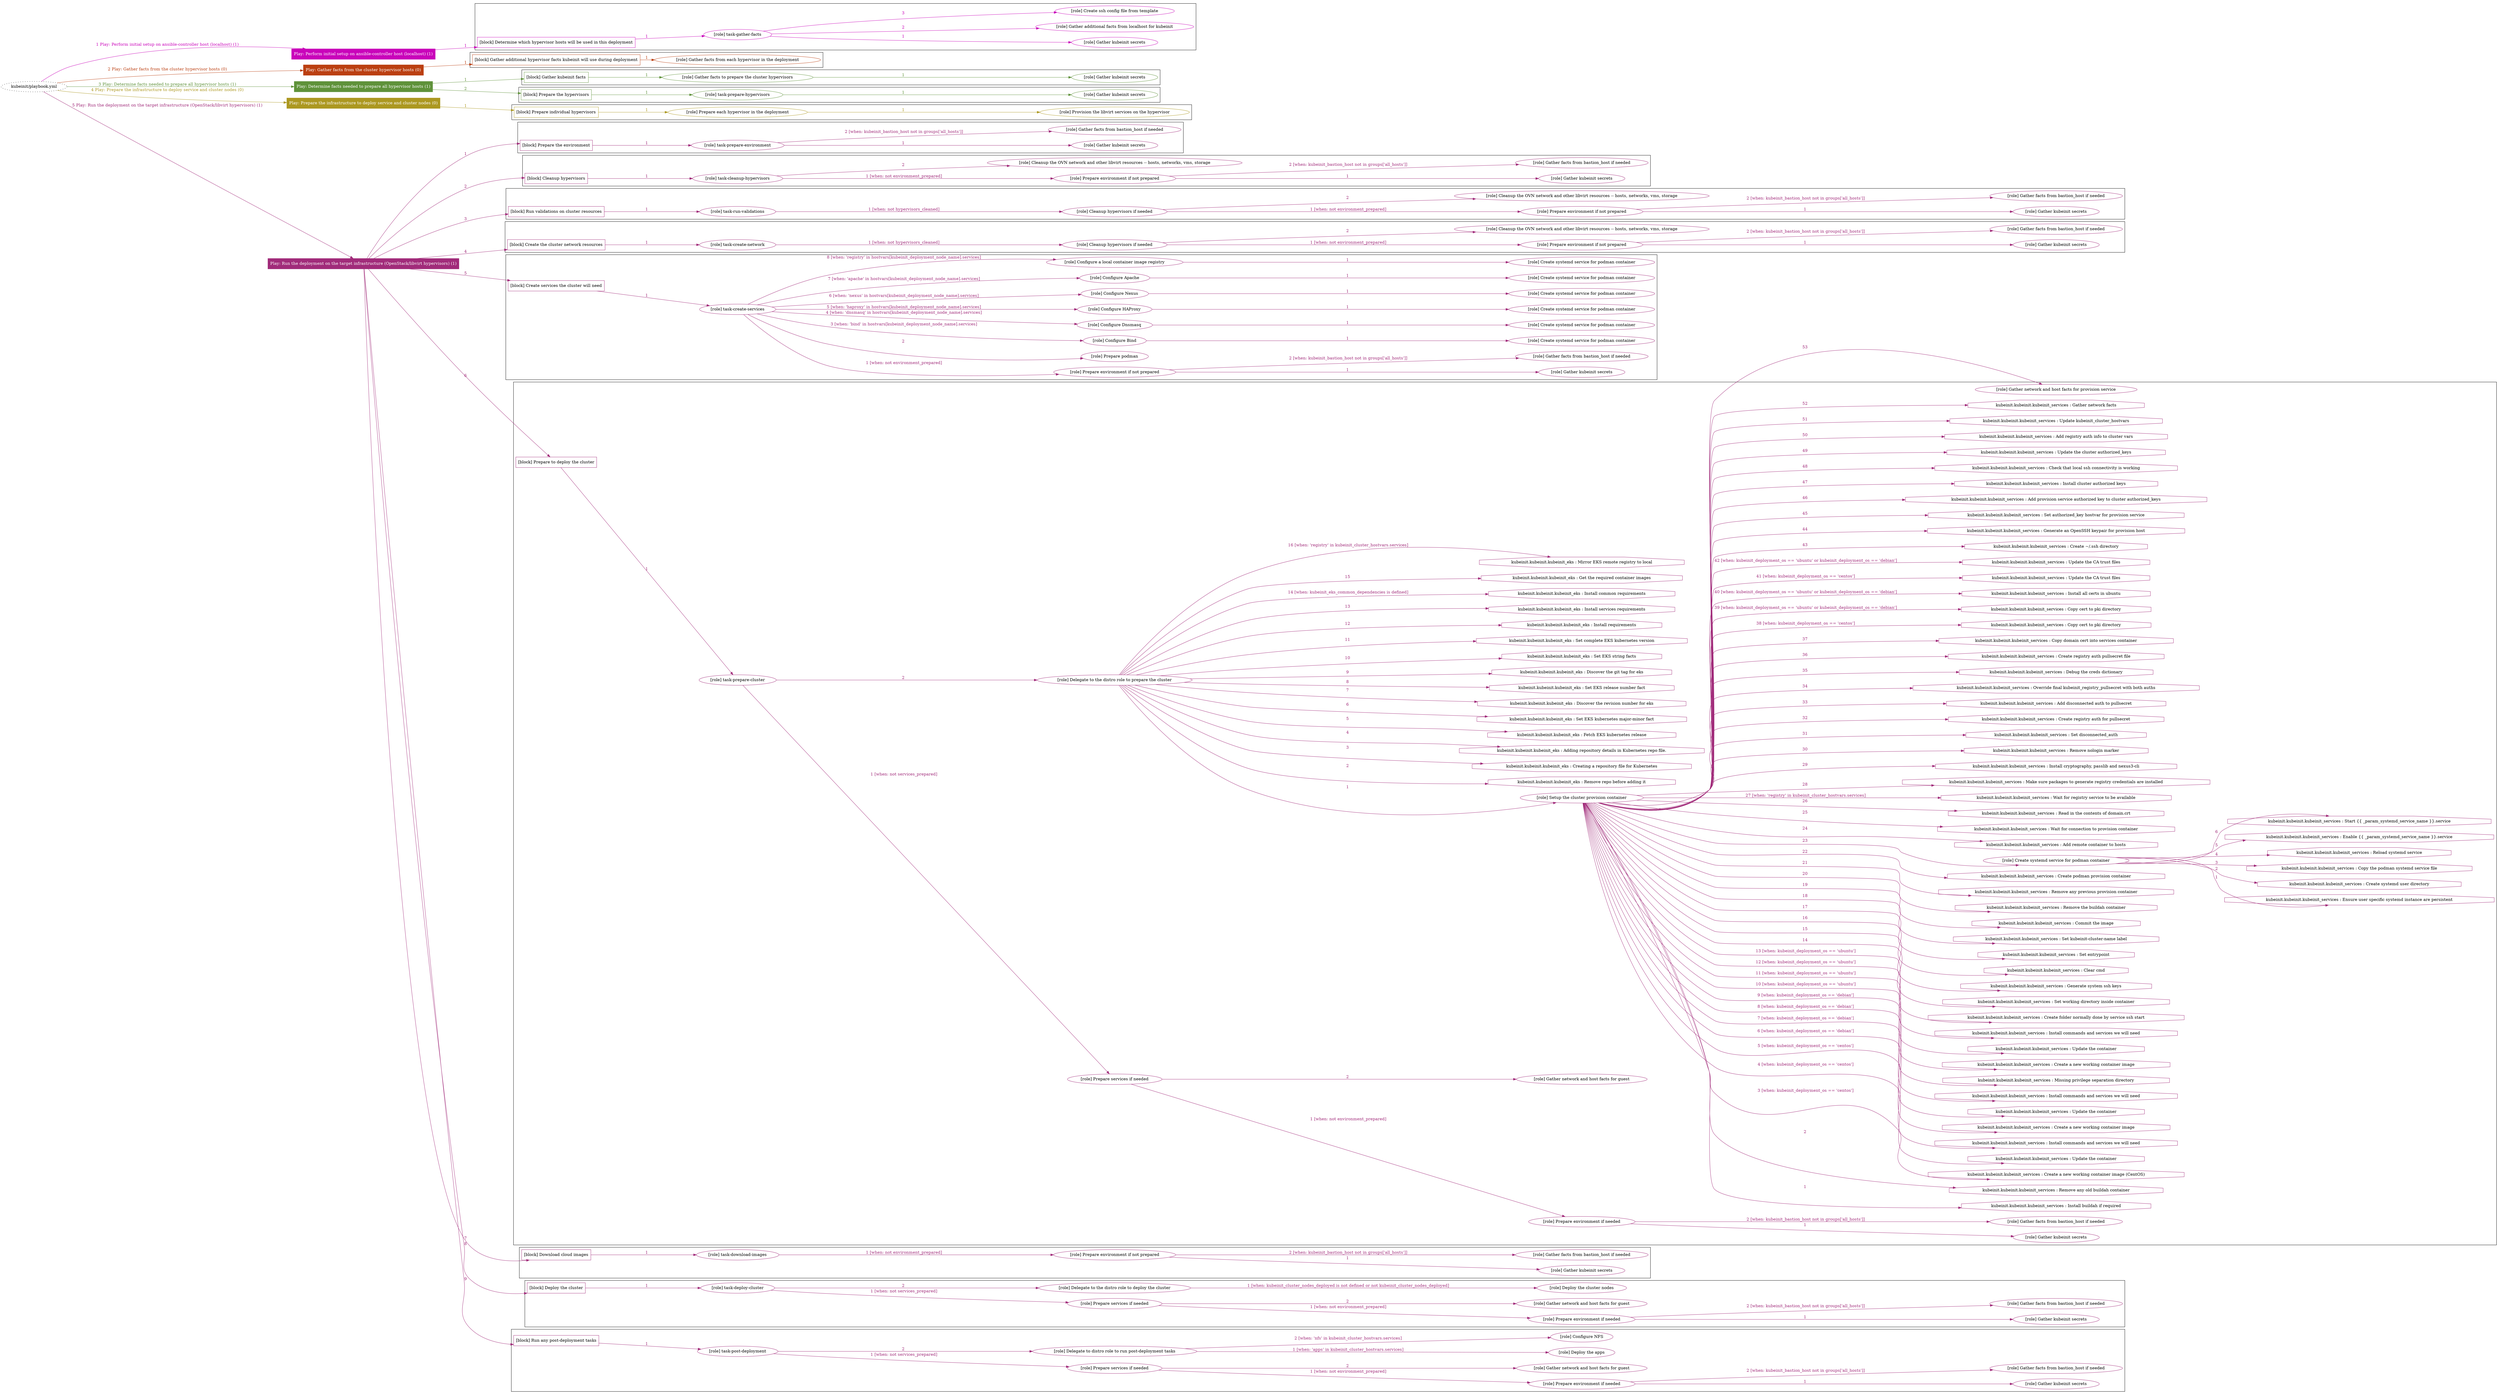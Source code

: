 digraph {
	graph [concentrate=true ordering=in rankdir=LR ratio=fill]
	edge [esep=5 sep=10]
	"kubeinit/playbook.yml" [URL="/home/runner/work/kubeinit/kubeinit/kubeinit/playbook.yml" id=playbook_e832a779 style=dotted]
	"kubeinit/playbook.yml" -> play_c5fd1e6c [label="1 Play: Perform initial setup on ansible-controller host (localhost) (1)" color="#c903ba" fontcolor="#c903ba" id=edge_play_c5fd1e6c labeltooltip="1 Play: Perform initial setup on ansible-controller host (localhost) (1)" tooltip="1 Play: Perform initial setup on ansible-controller host (localhost) (1)"]
	subgraph "Play: Perform initial setup on ansible-controller host (localhost) (1)" {
		play_c5fd1e6c [label="Play: Perform initial setup on ansible-controller host (localhost) (1)" URL="/home/runner/work/kubeinit/kubeinit/kubeinit/playbook.yml" color="#c903ba" fontcolor="#ffffff" id=play_c5fd1e6c shape=box style=filled tooltip=localhost]
		play_c5fd1e6c -> block_942143b7 [label=1 color="#c903ba" fontcolor="#c903ba" id=edge_block_942143b7 labeltooltip=1 tooltip=1]
		subgraph cluster_block_942143b7 {
			block_942143b7 [label="[block] Determine which hypervisor hosts will be used in this deployment" URL="/home/runner/work/kubeinit/kubeinit/kubeinit/playbook.yml" color="#c903ba" id=block_942143b7 labeltooltip="Determine which hypervisor hosts will be used in this deployment" shape=box tooltip="Determine which hypervisor hosts will be used in this deployment"]
			block_942143b7 -> role_0382c7dc [label="1 " color="#c903ba" fontcolor="#c903ba" id=edge_role_0382c7dc labeltooltip="1 " tooltip="1 "]
			subgraph "task-gather-facts" {
				role_0382c7dc [label="[role] task-gather-facts" URL="/home/runner/work/kubeinit/kubeinit/kubeinit/playbook.yml" color="#c903ba" id=role_0382c7dc tooltip="task-gather-facts"]
				role_0382c7dc -> role_49f67a0f [label="1 " color="#c903ba" fontcolor="#c903ba" id=edge_role_49f67a0f labeltooltip="1 " tooltip="1 "]
				subgraph "Gather kubeinit secrets" {
					role_49f67a0f [label="[role] Gather kubeinit secrets" URL="/home/runner/.ansible/collections/ansible_collections/kubeinit/kubeinit/roles/kubeinit_prepare/tasks/build_hypervisors_group.yml" color="#c903ba" id=role_49f67a0f tooltip="Gather kubeinit secrets"]
				}
				role_0382c7dc -> role_b4459675 [label="2 " color="#c903ba" fontcolor="#c903ba" id=edge_role_b4459675 labeltooltip="2 " tooltip="2 "]
				subgraph "Gather additional facts from localhost for kubeinit" {
					role_b4459675 [label="[role] Gather additional facts from localhost for kubeinit" URL="/home/runner/.ansible/collections/ansible_collections/kubeinit/kubeinit/roles/kubeinit_prepare/tasks/build_hypervisors_group.yml" color="#c903ba" id=role_b4459675 tooltip="Gather additional facts from localhost for kubeinit"]
				}
				role_0382c7dc -> role_cb6c9b44 [label="3 " color="#c903ba" fontcolor="#c903ba" id=edge_role_cb6c9b44 labeltooltip="3 " tooltip="3 "]
				subgraph "Create ssh config file from template" {
					role_cb6c9b44 [label="[role] Create ssh config file from template" URL="/home/runner/.ansible/collections/ansible_collections/kubeinit/kubeinit/roles/kubeinit_prepare/tasks/build_hypervisors_group.yml" color="#c903ba" id=role_cb6c9b44 tooltip="Create ssh config file from template"]
				}
			}
		}
	}
	"kubeinit/playbook.yml" -> play_591f92b4 [label="2 Play: Gather facts from the cluster hypervisor hosts (0)" color="#bb3f11" fontcolor="#bb3f11" id=edge_play_591f92b4 labeltooltip="2 Play: Gather facts from the cluster hypervisor hosts (0)" tooltip="2 Play: Gather facts from the cluster hypervisor hosts (0)"]
	subgraph "Play: Gather facts from the cluster hypervisor hosts (0)" {
		play_591f92b4 [label="Play: Gather facts from the cluster hypervisor hosts (0)" URL="/home/runner/work/kubeinit/kubeinit/kubeinit/playbook.yml" color="#bb3f11" fontcolor="#ffffff" id=play_591f92b4 shape=box style=filled tooltip="Play: Gather facts from the cluster hypervisor hosts (0)"]
		play_591f92b4 -> block_79587b7d [label=1 color="#bb3f11" fontcolor="#bb3f11" id=edge_block_79587b7d labeltooltip=1 tooltip=1]
		subgraph cluster_block_79587b7d {
			block_79587b7d [label="[block] Gather additional hypervisor facts kubeinit will use during deployment" URL="/home/runner/work/kubeinit/kubeinit/kubeinit/playbook.yml" color="#bb3f11" id=block_79587b7d labeltooltip="Gather additional hypervisor facts kubeinit will use during deployment" shape=box tooltip="Gather additional hypervisor facts kubeinit will use during deployment"]
			block_79587b7d -> role_2729169d [label="1 " color="#bb3f11" fontcolor="#bb3f11" id=edge_role_2729169d labeltooltip="1 " tooltip="1 "]
			subgraph "Gather facts from each hypervisor in the deployment" {
				role_2729169d [label="[role] Gather facts from each hypervisor in the deployment" URL="/home/runner/work/kubeinit/kubeinit/kubeinit/playbook.yml" color="#bb3f11" id=role_2729169d tooltip="Gather facts from each hypervisor in the deployment"]
			}
		}
	}
	"kubeinit/playbook.yml" -> play_8eb972eb [label="3 Play: Determine facts needed to prepare all hypervisor hosts (1)" color="#5f923a" fontcolor="#5f923a" id=edge_play_8eb972eb labeltooltip="3 Play: Determine facts needed to prepare all hypervisor hosts (1)" tooltip="3 Play: Determine facts needed to prepare all hypervisor hosts (1)"]
	subgraph "Play: Determine facts needed to prepare all hypervisor hosts (1)" {
		play_8eb972eb [label="Play: Determine facts needed to prepare all hypervisor hosts (1)" URL="/home/runner/work/kubeinit/kubeinit/kubeinit/playbook.yml" color="#5f923a" fontcolor="#ffffff" id=play_8eb972eb shape=box style=filled tooltip=localhost]
		play_8eb972eb -> block_710dad65 [label=1 color="#5f923a" fontcolor="#5f923a" id=edge_block_710dad65 labeltooltip=1 tooltip=1]
		subgraph cluster_block_710dad65 {
			block_710dad65 [label="[block] Gather kubeinit facts" URL="/home/runner/work/kubeinit/kubeinit/kubeinit/playbook.yml" color="#5f923a" id=block_710dad65 labeltooltip="Gather kubeinit facts" shape=box tooltip="Gather kubeinit facts"]
			block_710dad65 -> role_aae82bf7 [label="1 " color="#5f923a" fontcolor="#5f923a" id=edge_role_aae82bf7 labeltooltip="1 " tooltip="1 "]
			subgraph "Gather facts to prepare the cluster hypervisors" {
				role_aae82bf7 [label="[role] Gather facts to prepare the cluster hypervisors" URL="/home/runner/work/kubeinit/kubeinit/kubeinit/playbook.yml" color="#5f923a" id=role_aae82bf7 tooltip="Gather facts to prepare the cluster hypervisors"]
				role_aae82bf7 -> role_027550bd [label="1 " color="#5f923a" fontcolor="#5f923a" id=edge_role_027550bd labeltooltip="1 " tooltip="1 "]
				subgraph "Gather kubeinit secrets" {
					role_027550bd [label="[role] Gather kubeinit secrets" URL="/home/runner/.ansible/collections/ansible_collections/kubeinit/kubeinit/roles/kubeinit_prepare/tasks/gather_kubeinit_facts.yml" color="#5f923a" id=role_027550bd tooltip="Gather kubeinit secrets"]
				}
			}
		}
		play_8eb972eb -> block_bfccf0b8 [label=2 color="#5f923a" fontcolor="#5f923a" id=edge_block_bfccf0b8 labeltooltip=2 tooltip=2]
		subgraph cluster_block_bfccf0b8 {
			block_bfccf0b8 [label="[block] Prepare the hypervisors" URL="/home/runner/work/kubeinit/kubeinit/kubeinit/playbook.yml" color="#5f923a" id=block_bfccf0b8 labeltooltip="Prepare the hypervisors" shape=box tooltip="Prepare the hypervisors"]
			block_bfccf0b8 -> role_990625de [label="1 " color="#5f923a" fontcolor="#5f923a" id=edge_role_990625de labeltooltip="1 " tooltip="1 "]
			subgraph "task-prepare-hypervisors" {
				role_990625de [label="[role] task-prepare-hypervisors" URL="/home/runner/work/kubeinit/kubeinit/kubeinit/playbook.yml" color="#5f923a" id=role_990625de tooltip="task-prepare-hypervisors"]
				role_990625de -> role_fcee7a62 [label="1 " color="#5f923a" fontcolor="#5f923a" id=edge_role_fcee7a62 labeltooltip="1 " tooltip="1 "]
				subgraph "Gather kubeinit secrets" {
					role_fcee7a62 [label="[role] Gather kubeinit secrets" URL="/home/runner/.ansible/collections/ansible_collections/kubeinit/kubeinit/roles/kubeinit_prepare/tasks/gather_kubeinit_facts.yml" color="#5f923a" id=role_fcee7a62 tooltip="Gather kubeinit secrets"]
				}
			}
		}
	}
	"kubeinit/playbook.yml" -> play_710e299e [label="4 Play: Prepare the infrastructure to deploy service and cluster nodes (0)" color="#ac9820" fontcolor="#ac9820" id=edge_play_710e299e labeltooltip="4 Play: Prepare the infrastructure to deploy service and cluster nodes (0)" tooltip="4 Play: Prepare the infrastructure to deploy service and cluster nodes (0)"]
	subgraph "Play: Prepare the infrastructure to deploy service and cluster nodes (0)" {
		play_710e299e [label="Play: Prepare the infrastructure to deploy service and cluster nodes (0)" URL="/home/runner/work/kubeinit/kubeinit/kubeinit/playbook.yml" color="#ac9820" fontcolor="#ffffff" id=play_710e299e shape=box style=filled tooltip="Play: Prepare the infrastructure to deploy service and cluster nodes (0)"]
		play_710e299e -> block_2d4ef916 [label=1 color="#ac9820" fontcolor="#ac9820" id=edge_block_2d4ef916 labeltooltip=1 tooltip=1]
		subgraph cluster_block_2d4ef916 {
			block_2d4ef916 [label="[block] Prepare individual hypervisors" URL="/home/runner/work/kubeinit/kubeinit/kubeinit/playbook.yml" color="#ac9820" id=block_2d4ef916 labeltooltip="Prepare individual hypervisors" shape=box tooltip="Prepare individual hypervisors"]
			block_2d4ef916 -> role_97cca604 [label="1 " color="#ac9820" fontcolor="#ac9820" id=edge_role_97cca604 labeltooltip="1 " tooltip="1 "]
			subgraph "Prepare each hypervisor in the deployment" {
				role_97cca604 [label="[role] Prepare each hypervisor in the deployment" URL="/home/runner/work/kubeinit/kubeinit/kubeinit/playbook.yml" color="#ac9820" id=role_97cca604 tooltip="Prepare each hypervisor in the deployment"]
				role_97cca604 -> role_56fe93f3 [label="1 " color="#ac9820" fontcolor="#ac9820" id=edge_role_56fe93f3 labeltooltip="1 " tooltip="1 "]
				subgraph "Provision the libvirt services on the hypervisor" {
					role_56fe93f3 [label="[role] Provision the libvirt services on the hypervisor" URL="/home/runner/.ansible/collections/ansible_collections/kubeinit/kubeinit/roles/kubeinit_prepare/tasks/prepare_hypervisor.yml" color="#ac9820" id=role_56fe93f3 tooltip="Provision the libvirt services on the hypervisor"]
				}
			}
		}
	}
	"kubeinit/playbook.yml" -> play_47eb0143 [label="5 Play: Run the deployment on the target infrastructure (OpenStack/libvirt hypervisors) (1)" color="#a12b7a" fontcolor="#a12b7a" id=edge_play_47eb0143 labeltooltip="5 Play: Run the deployment on the target infrastructure (OpenStack/libvirt hypervisors) (1)" tooltip="5 Play: Run the deployment on the target infrastructure (OpenStack/libvirt hypervisors) (1)"]
	subgraph "Play: Run the deployment on the target infrastructure (OpenStack/libvirt hypervisors) (1)" {
		play_47eb0143 [label="Play: Run the deployment on the target infrastructure (OpenStack/libvirt hypervisors) (1)" URL="/home/runner/work/kubeinit/kubeinit/kubeinit/playbook.yml" color="#a12b7a" fontcolor="#ffffff" id=play_47eb0143 shape=box style=filled tooltip=localhost]
		play_47eb0143 -> block_90183494 [label=1 color="#a12b7a" fontcolor="#a12b7a" id=edge_block_90183494 labeltooltip=1 tooltip=1]
		subgraph cluster_block_90183494 {
			block_90183494 [label="[block] Prepare the environment" URL="/home/runner/work/kubeinit/kubeinit/kubeinit/playbook.yml" color="#a12b7a" id=block_90183494 labeltooltip="Prepare the environment" shape=box tooltip="Prepare the environment"]
			block_90183494 -> role_f26a71aa [label="1 " color="#a12b7a" fontcolor="#a12b7a" id=edge_role_f26a71aa labeltooltip="1 " tooltip="1 "]
			subgraph "task-prepare-environment" {
				role_f26a71aa [label="[role] task-prepare-environment" URL="/home/runner/work/kubeinit/kubeinit/kubeinit/playbook.yml" color="#a12b7a" id=role_f26a71aa tooltip="task-prepare-environment"]
				role_f26a71aa -> role_b4a704f2 [label="1 " color="#a12b7a" fontcolor="#a12b7a" id=edge_role_b4a704f2 labeltooltip="1 " tooltip="1 "]
				subgraph "Gather kubeinit secrets" {
					role_b4a704f2 [label="[role] Gather kubeinit secrets" URL="/home/runner/.ansible/collections/ansible_collections/kubeinit/kubeinit/roles/kubeinit_prepare/tasks/gather_kubeinit_facts.yml" color="#a12b7a" id=role_b4a704f2 tooltip="Gather kubeinit secrets"]
				}
				role_f26a71aa -> role_df33515f [label="2 [when: kubeinit_bastion_host not in groups['all_hosts']]" color="#a12b7a" fontcolor="#a12b7a" id=edge_role_df33515f labeltooltip="2 [when: kubeinit_bastion_host not in groups['all_hosts']]" tooltip="2 [when: kubeinit_bastion_host not in groups['all_hosts']]"]
				subgraph "Gather facts from bastion_host if needed" {
					role_df33515f [label="[role] Gather facts from bastion_host if needed" URL="/home/runner/.ansible/collections/ansible_collections/kubeinit/kubeinit/roles/kubeinit_prepare/tasks/main.yml" color="#a12b7a" id=role_df33515f tooltip="Gather facts from bastion_host if needed"]
				}
			}
		}
		play_47eb0143 -> block_17085a88 [label=2 color="#a12b7a" fontcolor="#a12b7a" id=edge_block_17085a88 labeltooltip=2 tooltip=2]
		subgraph cluster_block_17085a88 {
			block_17085a88 [label="[block] Cleanup hypervisors" URL="/home/runner/work/kubeinit/kubeinit/kubeinit/playbook.yml" color="#a12b7a" id=block_17085a88 labeltooltip="Cleanup hypervisors" shape=box tooltip="Cleanup hypervisors"]
			block_17085a88 -> role_12fa6032 [label="1 " color="#a12b7a" fontcolor="#a12b7a" id=edge_role_12fa6032 labeltooltip="1 " tooltip="1 "]
			subgraph "task-cleanup-hypervisors" {
				role_12fa6032 [label="[role] task-cleanup-hypervisors" URL="/home/runner/work/kubeinit/kubeinit/kubeinit/playbook.yml" color="#a12b7a" id=role_12fa6032 tooltip="task-cleanup-hypervisors"]
				role_12fa6032 -> role_3f12df8f [label="1 [when: not environment_prepared]" color="#a12b7a" fontcolor="#a12b7a" id=edge_role_3f12df8f labeltooltip="1 [when: not environment_prepared]" tooltip="1 [when: not environment_prepared]"]
				subgraph "Prepare environment if not prepared" {
					role_3f12df8f [label="[role] Prepare environment if not prepared" URL="/home/runner/.ansible/collections/ansible_collections/kubeinit/kubeinit/roles/kubeinit_libvirt/tasks/cleanup_hypervisors.yml" color="#a12b7a" id=role_3f12df8f tooltip="Prepare environment if not prepared"]
					role_3f12df8f -> role_524d6ed1 [label="1 " color="#a12b7a" fontcolor="#a12b7a" id=edge_role_524d6ed1 labeltooltip="1 " tooltip="1 "]
					subgraph "Gather kubeinit secrets" {
						role_524d6ed1 [label="[role] Gather kubeinit secrets" URL="/home/runner/.ansible/collections/ansible_collections/kubeinit/kubeinit/roles/kubeinit_prepare/tasks/gather_kubeinit_facts.yml" color="#a12b7a" id=role_524d6ed1 tooltip="Gather kubeinit secrets"]
					}
					role_3f12df8f -> role_36ac57f4 [label="2 [when: kubeinit_bastion_host not in groups['all_hosts']]" color="#a12b7a" fontcolor="#a12b7a" id=edge_role_36ac57f4 labeltooltip="2 [when: kubeinit_bastion_host not in groups['all_hosts']]" tooltip="2 [when: kubeinit_bastion_host not in groups['all_hosts']]"]
					subgraph "Gather facts from bastion_host if needed" {
						role_36ac57f4 [label="[role] Gather facts from bastion_host if needed" URL="/home/runner/.ansible/collections/ansible_collections/kubeinit/kubeinit/roles/kubeinit_prepare/tasks/main.yml" color="#a12b7a" id=role_36ac57f4 tooltip="Gather facts from bastion_host if needed"]
					}
				}
				role_12fa6032 -> role_99faf5ff [label="2 " color="#a12b7a" fontcolor="#a12b7a" id=edge_role_99faf5ff labeltooltip="2 " tooltip="2 "]
				subgraph "Cleanup the OVN network and other libvirt resources -- hosts, networks, vms, storage" {
					role_99faf5ff [label="[role] Cleanup the OVN network and other libvirt resources -- hosts, networks, vms, storage" URL="/home/runner/.ansible/collections/ansible_collections/kubeinit/kubeinit/roles/kubeinit_libvirt/tasks/cleanup_hypervisors.yml" color="#a12b7a" id=role_99faf5ff tooltip="Cleanup the OVN network and other libvirt resources -- hosts, networks, vms, storage"]
				}
			}
		}
		play_47eb0143 -> block_6451784c [label=3 color="#a12b7a" fontcolor="#a12b7a" id=edge_block_6451784c labeltooltip=3 tooltip=3]
		subgraph cluster_block_6451784c {
			block_6451784c [label="[block] Run validations on cluster resources" URL="/home/runner/work/kubeinit/kubeinit/kubeinit/playbook.yml" color="#a12b7a" id=block_6451784c labeltooltip="Run validations on cluster resources" shape=box tooltip="Run validations on cluster resources"]
			block_6451784c -> role_ede53593 [label="1 " color="#a12b7a" fontcolor="#a12b7a" id=edge_role_ede53593 labeltooltip="1 " tooltip="1 "]
			subgraph "task-run-validations" {
				role_ede53593 [label="[role] task-run-validations" URL="/home/runner/work/kubeinit/kubeinit/kubeinit/playbook.yml" color="#a12b7a" id=role_ede53593 tooltip="task-run-validations"]
				role_ede53593 -> role_895a1b7d [label="1 [when: not hypervisors_cleaned]" color="#a12b7a" fontcolor="#a12b7a" id=edge_role_895a1b7d labeltooltip="1 [when: not hypervisors_cleaned]" tooltip="1 [when: not hypervisors_cleaned]"]
				subgraph "Cleanup hypervisors if needed" {
					role_895a1b7d [label="[role] Cleanup hypervisors if needed" URL="/home/runner/.ansible/collections/ansible_collections/kubeinit/kubeinit/roles/kubeinit_validations/tasks/main.yml" color="#a12b7a" id=role_895a1b7d tooltip="Cleanup hypervisors if needed"]
					role_895a1b7d -> role_9f7d5402 [label="1 [when: not environment_prepared]" color="#a12b7a" fontcolor="#a12b7a" id=edge_role_9f7d5402 labeltooltip="1 [when: not environment_prepared]" tooltip="1 [when: not environment_prepared]"]
					subgraph "Prepare environment if not prepared" {
						role_9f7d5402 [label="[role] Prepare environment if not prepared" URL="/home/runner/.ansible/collections/ansible_collections/kubeinit/kubeinit/roles/kubeinit_libvirt/tasks/cleanup_hypervisors.yml" color="#a12b7a" id=role_9f7d5402 tooltip="Prepare environment if not prepared"]
						role_9f7d5402 -> role_85a14667 [label="1 " color="#a12b7a" fontcolor="#a12b7a" id=edge_role_85a14667 labeltooltip="1 " tooltip="1 "]
						subgraph "Gather kubeinit secrets" {
							role_85a14667 [label="[role] Gather kubeinit secrets" URL="/home/runner/.ansible/collections/ansible_collections/kubeinit/kubeinit/roles/kubeinit_prepare/tasks/gather_kubeinit_facts.yml" color="#a12b7a" id=role_85a14667 tooltip="Gather kubeinit secrets"]
						}
						role_9f7d5402 -> role_d3652c40 [label="2 [when: kubeinit_bastion_host not in groups['all_hosts']]" color="#a12b7a" fontcolor="#a12b7a" id=edge_role_d3652c40 labeltooltip="2 [when: kubeinit_bastion_host not in groups['all_hosts']]" tooltip="2 [when: kubeinit_bastion_host not in groups['all_hosts']]"]
						subgraph "Gather facts from bastion_host if needed" {
							role_d3652c40 [label="[role] Gather facts from bastion_host if needed" URL="/home/runner/.ansible/collections/ansible_collections/kubeinit/kubeinit/roles/kubeinit_prepare/tasks/main.yml" color="#a12b7a" id=role_d3652c40 tooltip="Gather facts from bastion_host if needed"]
						}
					}
					role_895a1b7d -> role_1d6b2c40 [label="2 " color="#a12b7a" fontcolor="#a12b7a" id=edge_role_1d6b2c40 labeltooltip="2 " tooltip="2 "]
					subgraph "Cleanup the OVN network and other libvirt resources -- hosts, networks, vms, storage" {
						role_1d6b2c40 [label="[role] Cleanup the OVN network and other libvirt resources -- hosts, networks, vms, storage" URL="/home/runner/.ansible/collections/ansible_collections/kubeinit/kubeinit/roles/kubeinit_libvirt/tasks/cleanup_hypervisors.yml" color="#a12b7a" id=role_1d6b2c40 tooltip="Cleanup the OVN network and other libvirt resources -- hosts, networks, vms, storage"]
					}
				}
			}
		}
		play_47eb0143 -> block_1c0cc459 [label=4 color="#a12b7a" fontcolor="#a12b7a" id=edge_block_1c0cc459 labeltooltip=4 tooltip=4]
		subgraph cluster_block_1c0cc459 {
			block_1c0cc459 [label="[block] Create the cluster network resources" URL="/home/runner/work/kubeinit/kubeinit/kubeinit/playbook.yml" color="#a12b7a" id=block_1c0cc459 labeltooltip="Create the cluster network resources" shape=box tooltip="Create the cluster network resources"]
			block_1c0cc459 -> role_016f17ad [label="1 " color="#a12b7a" fontcolor="#a12b7a" id=edge_role_016f17ad labeltooltip="1 " tooltip="1 "]
			subgraph "task-create-network" {
				role_016f17ad [label="[role] task-create-network" URL="/home/runner/work/kubeinit/kubeinit/kubeinit/playbook.yml" color="#a12b7a" id=role_016f17ad tooltip="task-create-network"]
				role_016f17ad -> role_fb052bb7 [label="1 [when: not hypervisors_cleaned]" color="#a12b7a" fontcolor="#a12b7a" id=edge_role_fb052bb7 labeltooltip="1 [when: not hypervisors_cleaned]" tooltip="1 [when: not hypervisors_cleaned]"]
				subgraph "Cleanup hypervisors if needed" {
					role_fb052bb7 [label="[role] Cleanup hypervisors if needed" URL="/home/runner/.ansible/collections/ansible_collections/kubeinit/kubeinit/roles/kubeinit_libvirt/tasks/create_network.yml" color="#a12b7a" id=role_fb052bb7 tooltip="Cleanup hypervisors if needed"]
					role_fb052bb7 -> role_27210429 [label="1 [when: not environment_prepared]" color="#a12b7a" fontcolor="#a12b7a" id=edge_role_27210429 labeltooltip="1 [when: not environment_prepared]" tooltip="1 [when: not environment_prepared]"]
					subgraph "Prepare environment if not prepared" {
						role_27210429 [label="[role] Prepare environment if not prepared" URL="/home/runner/.ansible/collections/ansible_collections/kubeinit/kubeinit/roles/kubeinit_libvirt/tasks/cleanup_hypervisors.yml" color="#a12b7a" id=role_27210429 tooltip="Prepare environment if not prepared"]
						role_27210429 -> role_ed83895b [label="1 " color="#a12b7a" fontcolor="#a12b7a" id=edge_role_ed83895b labeltooltip="1 " tooltip="1 "]
						subgraph "Gather kubeinit secrets" {
							role_ed83895b [label="[role] Gather kubeinit secrets" URL="/home/runner/.ansible/collections/ansible_collections/kubeinit/kubeinit/roles/kubeinit_prepare/tasks/gather_kubeinit_facts.yml" color="#a12b7a" id=role_ed83895b tooltip="Gather kubeinit secrets"]
						}
						role_27210429 -> role_e09bd590 [label="2 [when: kubeinit_bastion_host not in groups['all_hosts']]" color="#a12b7a" fontcolor="#a12b7a" id=edge_role_e09bd590 labeltooltip="2 [when: kubeinit_bastion_host not in groups['all_hosts']]" tooltip="2 [when: kubeinit_bastion_host not in groups['all_hosts']]"]
						subgraph "Gather facts from bastion_host if needed" {
							role_e09bd590 [label="[role] Gather facts from bastion_host if needed" URL="/home/runner/.ansible/collections/ansible_collections/kubeinit/kubeinit/roles/kubeinit_prepare/tasks/main.yml" color="#a12b7a" id=role_e09bd590 tooltip="Gather facts from bastion_host if needed"]
						}
					}
					role_fb052bb7 -> role_6259ba55 [label="2 " color="#a12b7a" fontcolor="#a12b7a" id=edge_role_6259ba55 labeltooltip="2 " tooltip="2 "]
					subgraph "Cleanup the OVN network and other libvirt resources -- hosts, networks, vms, storage" {
						role_6259ba55 [label="[role] Cleanup the OVN network and other libvirt resources -- hosts, networks, vms, storage" URL="/home/runner/.ansible/collections/ansible_collections/kubeinit/kubeinit/roles/kubeinit_libvirt/tasks/cleanup_hypervisors.yml" color="#a12b7a" id=role_6259ba55 tooltip="Cleanup the OVN network and other libvirt resources -- hosts, networks, vms, storage"]
					}
				}
			}
		}
		play_47eb0143 -> block_74a32a92 [label=5 color="#a12b7a" fontcolor="#a12b7a" id=edge_block_74a32a92 labeltooltip=5 tooltip=5]
		subgraph cluster_block_74a32a92 {
			block_74a32a92 [label="[block] Create services the cluster will need" URL="/home/runner/work/kubeinit/kubeinit/kubeinit/playbook.yml" color="#a12b7a" id=block_74a32a92 labeltooltip="Create services the cluster will need" shape=box tooltip="Create services the cluster will need"]
			block_74a32a92 -> role_9c44ba57 [label="1 " color="#a12b7a" fontcolor="#a12b7a" id=edge_role_9c44ba57 labeltooltip="1 " tooltip="1 "]
			subgraph "task-create-services" {
				role_9c44ba57 [label="[role] task-create-services" URL="/home/runner/work/kubeinit/kubeinit/kubeinit/playbook.yml" color="#a12b7a" id=role_9c44ba57 tooltip="task-create-services"]
				role_9c44ba57 -> role_7243b3ef [label="1 [when: not environment_prepared]" color="#a12b7a" fontcolor="#a12b7a" id=edge_role_7243b3ef labeltooltip="1 [when: not environment_prepared]" tooltip="1 [when: not environment_prepared]"]
				subgraph "Prepare environment if not prepared" {
					role_7243b3ef [label="[role] Prepare environment if not prepared" URL="/home/runner/.ansible/collections/ansible_collections/kubeinit/kubeinit/roles/kubeinit_services/tasks/main.yml" color="#a12b7a" id=role_7243b3ef tooltip="Prepare environment if not prepared"]
					role_7243b3ef -> role_418764e1 [label="1 " color="#a12b7a" fontcolor="#a12b7a" id=edge_role_418764e1 labeltooltip="1 " tooltip="1 "]
					subgraph "Gather kubeinit secrets" {
						role_418764e1 [label="[role] Gather kubeinit secrets" URL="/home/runner/.ansible/collections/ansible_collections/kubeinit/kubeinit/roles/kubeinit_prepare/tasks/gather_kubeinit_facts.yml" color="#a12b7a" id=role_418764e1 tooltip="Gather kubeinit secrets"]
					}
					role_7243b3ef -> role_b5d36e25 [label="2 [when: kubeinit_bastion_host not in groups['all_hosts']]" color="#a12b7a" fontcolor="#a12b7a" id=edge_role_b5d36e25 labeltooltip="2 [when: kubeinit_bastion_host not in groups['all_hosts']]" tooltip="2 [when: kubeinit_bastion_host not in groups['all_hosts']]"]
					subgraph "Gather facts from bastion_host if needed" {
						role_b5d36e25 [label="[role] Gather facts from bastion_host if needed" URL="/home/runner/.ansible/collections/ansible_collections/kubeinit/kubeinit/roles/kubeinit_prepare/tasks/main.yml" color="#a12b7a" id=role_b5d36e25 tooltip="Gather facts from bastion_host if needed"]
					}
				}
				role_9c44ba57 -> role_4b9967c3 [label="2 " color="#a12b7a" fontcolor="#a12b7a" id=edge_role_4b9967c3 labeltooltip="2 " tooltip="2 "]
				subgraph "Prepare podman" {
					role_4b9967c3 [label="[role] Prepare podman" URL="/home/runner/.ansible/collections/ansible_collections/kubeinit/kubeinit/roles/kubeinit_services/tasks/00_create_service_pod.yml" color="#a12b7a" id=role_4b9967c3 tooltip="Prepare podman"]
				}
				role_9c44ba57 -> role_386538b1 [label="3 [when: 'bind' in hostvars[kubeinit_deployment_node_name].services]" color="#a12b7a" fontcolor="#a12b7a" id=edge_role_386538b1 labeltooltip="3 [when: 'bind' in hostvars[kubeinit_deployment_node_name].services]" tooltip="3 [when: 'bind' in hostvars[kubeinit_deployment_node_name].services]"]
				subgraph "Configure Bind" {
					role_386538b1 [label="[role] Configure Bind" URL="/home/runner/.ansible/collections/ansible_collections/kubeinit/kubeinit/roles/kubeinit_services/tasks/start_services_containers.yml" color="#a12b7a" id=role_386538b1 tooltip="Configure Bind"]
					role_386538b1 -> role_046ad58f [label="1 " color="#a12b7a" fontcolor="#a12b7a" id=edge_role_046ad58f labeltooltip="1 " tooltip="1 "]
					subgraph "Create systemd service for podman container" {
						role_046ad58f [label="[role] Create systemd service for podman container" URL="/home/runner/.ansible/collections/ansible_collections/kubeinit/kubeinit/roles/kubeinit_bind/tasks/main.yml" color="#a12b7a" id=role_046ad58f tooltip="Create systemd service for podman container"]
					}
				}
				role_9c44ba57 -> role_0eff4dc6 [label="4 [when: 'dnsmasq' in hostvars[kubeinit_deployment_node_name].services]" color="#a12b7a" fontcolor="#a12b7a" id=edge_role_0eff4dc6 labeltooltip="4 [when: 'dnsmasq' in hostvars[kubeinit_deployment_node_name].services]" tooltip="4 [when: 'dnsmasq' in hostvars[kubeinit_deployment_node_name].services]"]
				subgraph "Configure Dnsmasq" {
					role_0eff4dc6 [label="[role] Configure Dnsmasq" URL="/home/runner/.ansible/collections/ansible_collections/kubeinit/kubeinit/roles/kubeinit_services/tasks/start_services_containers.yml" color="#a12b7a" id=role_0eff4dc6 tooltip="Configure Dnsmasq"]
					role_0eff4dc6 -> role_9eb7e922 [label="1 " color="#a12b7a" fontcolor="#a12b7a" id=edge_role_9eb7e922 labeltooltip="1 " tooltip="1 "]
					subgraph "Create systemd service for podman container" {
						role_9eb7e922 [label="[role] Create systemd service for podman container" URL="/home/runner/.ansible/collections/ansible_collections/kubeinit/kubeinit/roles/kubeinit_dnsmasq/tasks/main.yml" color="#a12b7a" id=role_9eb7e922 tooltip="Create systemd service for podman container"]
					}
				}
				role_9c44ba57 -> role_d26ff740 [label="5 [when: 'haproxy' in hostvars[kubeinit_deployment_node_name].services]" color="#a12b7a" fontcolor="#a12b7a" id=edge_role_d26ff740 labeltooltip="5 [when: 'haproxy' in hostvars[kubeinit_deployment_node_name].services]" tooltip="5 [when: 'haproxy' in hostvars[kubeinit_deployment_node_name].services]"]
				subgraph "Configure HAProxy" {
					role_d26ff740 [label="[role] Configure HAProxy" URL="/home/runner/.ansible/collections/ansible_collections/kubeinit/kubeinit/roles/kubeinit_services/tasks/start_services_containers.yml" color="#a12b7a" id=role_d26ff740 tooltip="Configure HAProxy"]
					role_d26ff740 -> role_d8c99491 [label="1 " color="#a12b7a" fontcolor="#a12b7a" id=edge_role_d8c99491 labeltooltip="1 " tooltip="1 "]
					subgraph "Create systemd service for podman container" {
						role_d8c99491 [label="[role] Create systemd service for podman container" URL="/home/runner/.ansible/collections/ansible_collections/kubeinit/kubeinit/roles/kubeinit_haproxy/tasks/main.yml" color="#a12b7a" id=role_d8c99491 tooltip="Create systemd service for podman container"]
					}
				}
				role_9c44ba57 -> role_020ba418 [label="6 [when: 'nexus' in hostvars[kubeinit_deployment_node_name].services]" color="#a12b7a" fontcolor="#a12b7a" id=edge_role_020ba418 labeltooltip="6 [when: 'nexus' in hostvars[kubeinit_deployment_node_name].services]" tooltip="6 [when: 'nexus' in hostvars[kubeinit_deployment_node_name].services]"]
				subgraph "Configure Nexus" {
					role_020ba418 [label="[role] Configure Nexus" URL="/home/runner/.ansible/collections/ansible_collections/kubeinit/kubeinit/roles/kubeinit_services/tasks/start_services_containers.yml" color="#a12b7a" id=role_020ba418 tooltip="Configure Nexus"]
					role_020ba418 -> role_e510250d [label="1 " color="#a12b7a" fontcolor="#a12b7a" id=edge_role_e510250d labeltooltip="1 " tooltip="1 "]
					subgraph "Create systemd service for podman container" {
						role_e510250d [label="[role] Create systemd service for podman container" URL="/home/runner/.ansible/collections/ansible_collections/kubeinit/kubeinit/roles/kubeinit_nexus/tasks/main.yml" color="#a12b7a" id=role_e510250d tooltip="Create systemd service for podman container"]
					}
				}
				role_9c44ba57 -> role_f91e9e46 [label="7 [when: 'apache' in hostvars[kubeinit_deployment_node_name].services]" color="#a12b7a" fontcolor="#a12b7a" id=edge_role_f91e9e46 labeltooltip="7 [when: 'apache' in hostvars[kubeinit_deployment_node_name].services]" tooltip="7 [when: 'apache' in hostvars[kubeinit_deployment_node_name].services]"]
				subgraph "Configure Apache" {
					role_f91e9e46 [label="[role] Configure Apache" URL="/home/runner/.ansible/collections/ansible_collections/kubeinit/kubeinit/roles/kubeinit_services/tasks/start_services_containers.yml" color="#a12b7a" id=role_f91e9e46 tooltip="Configure Apache"]
					role_f91e9e46 -> role_29095cfc [label="1 " color="#a12b7a" fontcolor="#a12b7a" id=edge_role_29095cfc labeltooltip="1 " tooltip="1 "]
					subgraph "Create systemd service for podman container" {
						role_29095cfc [label="[role] Create systemd service for podman container" URL="/home/runner/.ansible/collections/ansible_collections/kubeinit/kubeinit/roles/kubeinit_apache/tasks/main.yml" color="#a12b7a" id=role_29095cfc tooltip="Create systemd service for podman container"]
					}
				}
				role_9c44ba57 -> role_14c29b42 [label="8 [when: 'registry' in hostvars[kubeinit_deployment_node_name].services]" color="#a12b7a" fontcolor="#a12b7a" id=edge_role_14c29b42 labeltooltip="8 [when: 'registry' in hostvars[kubeinit_deployment_node_name].services]" tooltip="8 [when: 'registry' in hostvars[kubeinit_deployment_node_name].services]"]
				subgraph "Configure a local container image registry" {
					role_14c29b42 [label="[role] Configure a local container image registry" URL="/home/runner/.ansible/collections/ansible_collections/kubeinit/kubeinit/roles/kubeinit_services/tasks/start_services_containers.yml" color="#a12b7a" id=role_14c29b42 tooltip="Configure a local container image registry"]
					role_14c29b42 -> role_ad89b283 [label="1 " color="#a12b7a" fontcolor="#a12b7a" id=edge_role_ad89b283 labeltooltip="1 " tooltip="1 "]
					subgraph "Create systemd service for podman container" {
						role_ad89b283 [label="[role] Create systemd service for podman container" URL="/home/runner/.ansible/collections/ansible_collections/kubeinit/kubeinit/roles/kubeinit_registry/tasks/main.yml" color="#a12b7a" id=role_ad89b283 tooltip="Create systemd service for podman container"]
					}
				}
			}
		}
		play_47eb0143 -> block_c493fb00 [label=6 color="#a12b7a" fontcolor="#a12b7a" id=edge_block_c493fb00 labeltooltip=6 tooltip=6]
		subgraph cluster_block_c493fb00 {
			block_c493fb00 [label="[block] Prepare to deploy the cluster" URL="/home/runner/work/kubeinit/kubeinit/kubeinit/playbook.yml" color="#a12b7a" id=block_c493fb00 labeltooltip="Prepare to deploy the cluster" shape=box tooltip="Prepare to deploy the cluster"]
			block_c493fb00 -> role_14631e95 [label="1 " color="#a12b7a" fontcolor="#a12b7a" id=edge_role_14631e95 labeltooltip="1 " tooltip="1 "]
			subgraph "task-prepare-cluster" {
				role_14631e95 [label="[role] task-prepare-cluster" URL="/home/runner/work/kubeinit/kubeinit/kubeinit/playbook.yml" color="#a12b7a" id=role_14631e95 tooltip="task-prepare-cluster"]
				role_14631e95 -> role_d8977827 [label="1 [when: not services_prepared]" color="#a12b7a" fontcolor="#a12b7a" id=edge_role_d8977827 labeltooltip="1 [when: not services_prepared]" tooltip="1 [when: not services_prepared]"]
				subgraph "Prepare services if needed" {
					role_d8977827 [label="[role] Prepare services if needed" URL="/home/runner/.ansible/collections/ansible_collections/kubeinit/kubeinit/roles/kubeinit_prepare/tasks/prepare_cluster.yml" color="#a12b7a" id=role_d8977827 tooltip="Prepare services if needed"]
					role_d8977827 -> role_5abbde8f [label="1 [when: not environment_prepared]" color="#a12b7a" fontcolor="#a12b7a" id=edge_role_5abbde8f labeltooltip="1 [when: not environment_prepared]" tooltip="1 [when: not environment_prepared]"]
					subgraph "Prepare environment if needed" {
						role_5abbde8f [label="[role] Prepare environment if needed" URL="/home/runner/.ansible/collections/ansible_collections/kubeinit/kubeinit/roles/kubeinit_services/tasks/prepare_services.yml" color="#a12b7a" id=role_5abbde8f tooltip="Prepare environment if needed"]
						role_5abbde8f -> role_b1ebce3c [label="1 " color="#a12b7a" fontcolor="#a12b7a" id=edge_role_b1ebce3c labeltooltip="1 " tooltip="1 "]
						subgraph "Gather kubeinit secrets" {
							role_b1ebce3c [label="[role] Gather kubeinit secrets" URL="/home/runner/.ansible/collections/ansible_collections/kubeinit/kubeinit/roles/kubeinit_prepare/tasks/gather_kubeinit_facts.yml" color="#a12b7a" id=role_b1ebce3c tooltip="Gather kubeinit secrets"]
						}
						role_5abbde8f -> role_79fbd6f3 [label="2 [when: kubeinit_bastion_host not in groups['all_hosts']]" color="#a12b7a" fontcolor="#a12b7a" id=edge_role_79fbd6f3 labeltooltip="2 [when: kubeinit_bastion_host not in groups['all_hosts']]" tooltip="2 [when: kubeinit_bastion_host not in groups['all_hosts']]"]
						subgraph "Gather facts from bastion_host if needed" {
							role_79fbd6f3 [label="[role] Gather facts from bastion_host if needed" URL="/home/runner/.ansible/collections/ansible_collections/kubeinit/kubeinit/roles/kubeinit_prepare/tasks/main.yml" color="#a12b7a" id=role_79fbd6f3 tooltip="Gather facts from bastion_host if needed"]
						}
					}
					role_d8977827 -> role_bc2320c1 [label="2 " color="#a12b7a" fontcolor="#a12b7a" id=edge_role_bc2320c1 labeltooltip="2 " tooltip="2 "]
					subgraph "Gather network and host facts for guest" {
						role_bc2320c1 [label="[role] Gather network and host facts for guest" URL="/home/runner/.ansible/collections/ansible_collections/kubeinit/kubeinit/roles/kubeinit_services/tasks/prepare_services.yml" color="#a12b7a" id=role_bc2320c1 tooltip="Gather network and host facts for guest"]
					}
				}
				role_14631e95 -> role_77d61833 [label="2 " color="#a12b7a" fontcolor="#a12b7a" id=edge_role_77d61833 labeltooltip="2 " tooltip="2 "]
				subgraph "Delegate to the distro role to prepare the cluster" {
					role_77d61833 [label="[role] Delegate to the distro role to prepare the cluster" URL="/home/runner/.ansible/collections/ansible_collections/kubeinit/kubeinit/roles/kubeinit_prepare/tasks/prepare_cluster.yml" color="#a12b7a" id=role_77d61833 tooltip="Delegate to the distro role to prepare the cluster"]
					role_77d61833 -> role_09d80687 [label="1 " color="#a12b7a" fontcolor="#a12b7a" id=edge_role_09d80687 labeltooltip="1 " tooltip="1 "]
					subgraph "Setup the cluster provision container" {
						role_09d80687 [label="[role] Setup the cluster provision container" URL="/home/runner/.ansible/collections/ansible_collections/kubeinit/kubeinit/roles/kubeinit_eks/tasks/prepare_cluster.yml" color="#a12b7a" id=role_09d80687 tooltip="Setup the cluster provision container"]
						task_3c9b07ef [label="kubeinit.kubeinit.kubeinit_services : Install buildah if required" URL="/home/runner/.ansible/collections/ansible_collections/kubeinit/kubeinit/roles/kubeinit_services/tasks/create_provision_container.yml" color="#a12b7a" id=task_3c9b07ef shape=octagon tooltip="kubeinit.kubeinit.kubeinit_services : Install buildah if required"]
						role_09d80687 -> task_3c9b07ef [label="1 " color="#a12b7a" fontcolor="#a12b7a" id=edge_task_3c9b07ef labeltooltip="1 " tooltip="1 "]
						task_906b1b56 [label="kubeinit.kubeinit.kubeinit_services : Remove any old buildah container" URL="/home/runner/.ansible/collections/ansible_collections/kubeinit/kubeinit/roles/kubeinit_services/tasks/create_provision_container.yml" color="#a12b7a" id=task_906b1b56 shape=octagon tooltip="kubeinit.kubeinit.kubeinit_services : Remove any old buildah container"]
						role_09d80687 -> task_906b1b56 [label="2 " color="#a12b7a" fontcolor="#a12b7a" id=edge_task_906b1b56 labeltooltip="2 " tooltip="2 "]
						task_85788f60 [label="kubeinit.kubeinit.kubeinit_services : Create a new working container image (CentOS)" URL="/home/runner/.ansible/collections/ansible_collections/kubeinit/kubeinit/roles/kubeinit_services/tasks/create_provision_container.yml" color="#a12b7a" id=task_85788f60 shape=octagon tooltip="kubeinit.kubeinit.kubeinit_services : Create a new working container image (CentOS)"]
						role_09d80687 -> task_85788f60 [label="3 [when: kubeinit_deployment_os == 'centos']" color="#a12b7a" fontcolor="#a12b7a" id=edge_task_85788f60 labeltooltip="3 [when: kubeinit_deployment_os == 'centos']" tooltip="3 [when: kubeinit_deployment_os == 'centos']"]
						task_09df9940 [label="kubeinit.kubeinit.kubeinit_services : Update the container" URL="/home/runner/.ansible/collections/ansible_collections/kubeinit/kubeinit/roles/kubeinit_services/tasks/create_provision_container.yml" color="#a12b7a" id=task_09df9940 shape=octagon tooltip="kubeinit.kubeinit.kubeinit_services : Update the container"]
						role_09d80687 -> task_09df9940 [label="4 [when: kubeinit_deployment_os == 'centos']" color="#a12b7a" fontcolor="#a12b7a" id=edge_task_09df9940 labeltooltip="4 [when: kubeinit_deployment_os == 'centos']" tooltip="4 [when: kubeinit_deployment_os == 'centos']"]
						task_ce06d7cb [label="kubeinit.kubeinit.kubeinit_services : Install commands and services we will need" URL="/home/runner/.ansible/collections/ansible_collections/kubeinit/kubeinit/roles/kubeinit_services/tasks/create_provision_container.yml" color="#a12b7a" id=task_ce06d7cb shape=octagon tooltip="kubeinit.kubeinit.kubeinit_services : Install commands and services we will need"]
						role_09d80687 -> task_ce06d7cb [label="5 [when: kubeinit_deployment_os == 'centos']" color="#a12b7a" fontcolor="#a12b7a" id=edge_task_ce06d7cb labeltooltip="5 [when: kubeinit_deployment_os == 'centos']" tooltip="5 [when: kubeinit_deployment_os == 'centos']"]
						task_566221e8 [label="kubeinit.kubeinit.kubeinit_services : Create a new working container image" URL="/home/runner/.ansible/collections/ansible_collections/kubeinit/kubeinit/roles/kubeinit_services/tasks/create_provision_container.yml" color="#a12b7a" id=task_566221e8 shape=octagon tooltip="kubeinit.kubeinit.kubeinit_services : Create a new working container image"]
						role_09d80687 -> task_566221e8 [label="6 [when: kubeinit_deployment_os == 'debian']" color="#a12b7a" fontcolor="#a12b7a" id=edge_task_566221e8 labeltooltip="6 [when: kubeinit_deployment_os == 'debian']" tooltip="6 [when: kubeinit_deployment_os == 'debian']"]
						task_2098609e [label="kubeinit.kubeinit.kubeinit_services : Update the container" URL="/home/runner/.ansible/collections/ansible_collections/kubeinit/kubeinit/roles/kubeinit_services/tasks/create_provision_container.yml" color="#a12b7a" id=task_2098609e shape=octagon tooltip="kubeinit.kubeinit.kubeinit_services : Update the container"]
						role_09d80687 -> task_2098609e [label="7 [when: kubeinit_deployment_os == 'debian']" color="#a12b7a" fontcolor="#a12b7a" id=edge_task_2098609e labeltooltip="7 [when: kubeinit_deployment_os == 'debian']" tooltip="7 [when: kubeinit_deployment_os == 'debian']"]
						task_f00d7fac [label="kubeinit.kubeinit.kubeinit_services : Install commands and services we will need" URL="/home/runner/.ansible/collections/ansible_collections/kubeinit/kubeinit/roles/kubeinit_services/tasks/create_provision_container.yml" color="#a12b7a" id=task_f00d7fac shape=octagon tooltip="kubeinit.kubeinit.kubeinit_services : Install commands and services we will need"]
						role_09d80687 -> task_f00d7fac [label="8 [when: kubeinit_deployment_os == 'debian']" color="#a12b7a" fontcolor="#a12b7a" id=edge_task_f00d7fac labeltooltip="8 [when: kubeinit_deployment_os == 'debian']" tooltip="8 [when: kubeinit_deployment_os == 'debian']"]
						task_fa801e48 [label="kubeinit.kubeinit.kubeinit_services : Missing privilege separation directory" URL="/home/runner/.ansible/collections/ansible_collections/kubeinit/kubeinit/roles/kubeinit_services/tasks/create_provision_container.yml" color="#a12b7a" id=task_fa801e48 shape=octagon tooltip="kubeinit.kubeinit.kubeinit_services : Missing privilege separation directory"]
						role_09d80687 -> task_fa801e48 [label="9 [when: kubeinit_deployment_os == 'debian']" color="#a12b7a" fontcolor="#a12b7a" id=edge_task_fa801e48 labeltooltip="9 [when: kubeinit_deployment_os == 'debian']" tooltip="9 [when: kubeinit_deployment_os == 'debian']"]
						task_8d6e6cc3 [label="kubeinit.kubeinit.kubeinit_services : Create a new working container image" URL="/home/runner/.ansible/collections/ansible_collections/kubeinit/kubeinit/roles/kubeinit_services/tasks/create_provision_container.yml" color="#a12b7a" id=task_8d6e6cc3 shape=octagon tooltip="kubeinit.kubeinit.kubeinit_services : Create a new working container image"]
						role_09d80687 -> task_8d6e6cc3 [label="10 [when: kubeinit_deployment_os == 'ubuntu']" color="#a12b7a" fontcolor="#a12b7a" id=edge_task_8d6e6cc3 labeltooltip="10 [when: kubeinit_deployment_os == 'ubuntu']" tooltip="10 [when: kubeinit_deployment_os == 'ubuntu']"]
						task_5e11bc2d [label="kubeinit.kubeinit.kubeinit_services : Update the container" URL="/home/runner/.ansible/collections/ansible_collections/kubeinit/kubeinit/roles/kubeinit_services/tasks/create_provision_container.yml" color="#a12b7a" id=task_5e11bc2d shape=octagon tooltip="kubeinit.kubeinit.kubeinit_services : Update the container"]
						role_09d80687 -> task_5e11bc2d [label="11 [when: kubeinit_deployment_os == 'ubuntu']" color="#a12b7a" fontcolor="#a12b7a" id=edge_task_5e11bc2d labeltooltip="11 [when: kubeinit_deployment_os == 'ubuntu']" tooltip="11 [when: kubeinit_deployment_os == 'ubuntu']"]
						task_46bcf783 [label="kubeinit.kubeinit.kubeinit_services : Install commands and services we will need" URL="/home/runner/.ansible/collections/ansible_collections/kubeinit/kubeinit/roles/kubeinit_services/tasks/create_provision_container.yml" color="#a12b7a" id=task_46bcf783 shape=octagon tooltip="kubeinit.kubeinit.kubeinit_services : Install commands and services we will need"]
						role_09d80687 -> task_46bcf783 [label="12 [when: kubeinit_deployment_os == 'ubuntu']" color="#a12b7a" fontcolor="#a12b7a" id=edge_task_46bcf783 labeltooltip="12 [when: kubeinit_deployment_os == 'ubuntu']" tooltip="12 [when: kubeinit_deployment_os == 'ubuntu']"]
						task_fba50257 [label="kubeinit.kubeinit.kubeinit_services : Create folder normally done by service ssh start" URL="/home/runner/.ansible/collections/ansible_collections/kubeinit/kubeinit/roles/kubeinit_services/tasks/create_provision_container.yml" color="#a12b7a" id=task_fba50257 shape=octagon tooltip="kubeinit.kubeinit.kubeinit_services : Create folder normally done by service ssh start"]
						role_09d80687 -> task_fba50257 [label="13 [when: kubeinit_deployment_os == 'ubuntu']" color="#a12b7a" fontcolor="#a12b7a" id=edge_task_fba50257 labeltooltip="13 [when: kubeinit_deployment_os == 'ubuntu']" tooltip="13 [when: kubeinit_deployment_os == 'ubuntu']"]
						task_8bc5efc3 [label="kubeinit.kubeinit.kubeinit_services : Set working directory inside container" URL="/home/runner/.ansible/collections/ansible_collections/kubeinit/kubeinit/roles/kubeinit_services/tasks/create_provision_container.yml" color="#a12b7a" id=task_8bc5efc3 shape=octagon tooltip="kubeinit.kubeinit.kubeinit_services : Set working directory inside container"]
						role_09d80687 -> task_8bc5efc3 [label="14 " color="#a12b7a" fontcolor="#a12b7a" id=edge_task_8bc5efc3 labeltooltip="14 " tooltip="14 "]
						task_1a3aee9c [label="kubeinit.kubeinit.kubeinit_services : Generate system ssh keys" URL="/home/runner/.ansible/collections/ansible_collections/kubeinit/kubeinit/roles/kubeinit_services/tasks/create_provision_container.yml" color="#a12b7a" id=task_1a3aee9c shape=octagon tooltip="kubeinit.kubeinit.kubeinit_services : Generate system ssh keys"]
						role_09d80687 -> task_1a3aee9c [label="15 " color="#a12b7a" fontcolor="#a12b7a" id=edge_task_1a3aee9c labeltooltip="15 " tooltip="15 "]
						task_4deccb66 [label="kubeinit.kubeinit.kubeinit_services : Clear cmd" URL="/home/runner/.ansible/collections/ansible_collections/kubeinit/kubeinit/roles/kubeinit_services/tasks/create_provision_container.yml" color="#a12b7a" id=task_4deccb66 shape=octagon tooltip="kubeinit.kubeinit.kubeinit_services : Clear cmd"]
						role_09d80687 -> task_4deccb66 [label="16 " color="#a12b7a" fontcolor="#a12b7a" id=edge_task_4deccb66 labeltooltip="16 " tooltip="16 "]
						task_951f9520 [label="kubeinit.kubeinit.kubeinit_services : Set entrypoint" URL="/home/runner/.ansible/collections/ansible_collections/kubeinit/kubeinit/roles/kubeinit_services/tasks/create_provision_container.yml" color="#a12b7a" id=task_951f9520 shape=octagon tooltip="kubeinit.kubeinit.kubeinit_services : Set entrypoint"]
						role_09d80687 -> task_951f9520 [label="17 " color="#a12b7a" fontcolor="#a12b7a" id=edge_task_951f9520 labeltooltip="17 " tooltip="17 "]
						task_a8b99190 [label="kubeinit.kubeinit.kubeinit_services : Set kubeinit-cluster-name label" URL="/home/runner/.ansible/collections/ansible_collections/kubeinit/kubeinit/roles/kubeinit_services/tasks/create_provision_container.yml" color="#a12b7a" id=task_a8b99190 shape=octagon tooltip="kubeinit.kubeinit.kubeinit_services : Set kubeinit-cluster-name label"]
						role_09d80687 -> task_a8b99190 [label="18 " color="#a12b7a" fontcolor="#a12b7a" id=edge_task_a8b99190 labeltooltip="18 " tooltip="18 "]
						task_a9645421 [label="kubeinit.kubeinit.kubeinit_services : Commit the image" URL="/home/runner/.ansible/collections/ansible_collections/kubeinit/kubeinit/roles/kubeinit_services/tasks/create_provision_container.yml" color="#a12b7a" id=task_a9645421 shape=octagon tooltip="kubeinit.kubeinit.kubeinit_services : Commit the image"]
						role_09d80687 -> task_a9645421 [label="19 " color="#a12b7a" fontcolor="#a12b7a" id=edge_task_a9645421 labeltooltip="19 " tooltip="19 "]
						task_d854e92d [label="kubeinit.kubeinit.kubeinit_services : Remove the buildah container" URL="/home/runner/.ansible/collections/ansible_collections/kubeinit/kubeinit/roles/kubeinit_services/tasks/create_provision_container.yml" color="#a12b7a" id=task_d854e92d shape=octagon tooltip="kubeinit.kubeinit.kubeinit_services : Remove the buildah container"]
						role_09d80687 -> task_d854e92d [label="20 " color="#a12b7a" fontcolor="#a12b7a" id=edge_task_d854e92d labeltooltip="20 " tooltip="20 "]
						task_5f5d8d94 [label="kubeinit.kubeinit.kubeinit_services : Remove any previous provision container" URL="/home/runner/.ansible/collections/ansible_collections/kubeinit/kubeinit/roles/kubeinit_services/tasks/create_provision_container.yml" color="#a12b7a" id=task_5f5d8d94 shape=octagon tooltip="kubeinit.kubeinit.kubeinit_services : Remove any previous provision container"]
						role_09d80687 -> task_5f5d8d94 [label="21 " color="#a12b7a" fontcolor="#a12b7a" id=edge_task_5f5d8d94 labeltooltip="21 " tooltip="21 "]
						task_67359d65 [label="kubeinit.kubeinit.kubeinit_services : Create podman provision container" URL="/home/runner/.ansible/collections/ansible_collections/kubeinit/kubeinit/roles/kubeinit_services/tasks/create_provision_container.yml" color="#a12b7a" id=task_67359d65 shape=octagon tooltip="kubeinit.kubeinit.kubeinit_services : Create podman provision container"]
						role_09d80687 -> task_67359d65 [label="22 " color="#a12b7a" fontcolor="#a12b7a" id=edge_task_67359d65 labeltooltip="22 " tooltip="22 "]
						role_09d80687 -> role_46b1eed9 [label="23 " color="#a12b7a" fontcolor="#a12b7a" id=edge_role_46b1eed9 labeltooltip="23 " tooltip="23 "]
						subgraph "Create systemd service for podman container" {
							role_46b1eed9 [label="[role] Create systemd service for podman container" URL="/home/runner/.ansible/collections/ansible_collections/kubeinit/kubeinit/roles/kubeinit_services/tasks/create_provision_container.yml" color="#a12b7a" id=role_46b1eed9 tooltip="Create systemd service for podman container"]
							task_275d4829 [label="kubeinit.kubeinit.kubeinit_services : Ensure user specific systemd instance are persistent" URL="/home/runner/.ansible/collections/ansible_collections/kubeinit/kubeinit/roles/kubeinit_services/tasks/create_managed_service.yml" color="#a12b7a" id=task_275d4829 shape=octagon tooltip="kubeinit.kubeinit.kubeinit_services : Ensure user specific systemd instance are persistent"]
							role_46b1eed9 -> task_275d4829 [label="1 " color="#a12b7a" fontcolor="#a12b7a" id=edge_task_275d4829 labeltooltip="1 " tooltip="1 "]
							task_ba58e8ae [label="kubeinit.kubeinit.kubeinit_services : Create systemd user directory" URL="/home/runner/.ansible/collections/ansible_collections/kubeinit/kubeinit/roles/kubeinit_services/tasks/create_managed_service.yml" color="#a12b7a" id=task_ba58e8ae shape=octagon tooltip="kubeinit.kubeinit.kubeinit_services : Create systemd user directory"]
							role_46b1eed9 -> task_ba58e8ae [label="2 " color="#a12b7a" fontcolor="#a12b7a" id=edge_task_ba58e8ae labeltooltip="2 " tooltip="2 "]
							task_4e5d8886 [label="kubeinit.kubeinit.kubeinit_services : Copy the podman systemd service file" URL="/home/runner/.ansible/collections/ansible_collections/kubeinit/kubeinit/roles/kubeinit_services/tasks/create_managed_service.yml" color="#a12b7a" id=task_4e5d8886 shape=octagon tooltip="kubeinit.kubeinit.kubeinit_services : Copy the podman systemd service file"]
							role_46b1eed9 -> task_4e5d8886 [label="3 " color="#a12b7a" fontcolor="#a12b7a" id=edge_task_4e5d8886 labeltooltip="3 " tooltip="3 "]
							task_90c5b36b [label="kubeinit.kubeinit.kubeinit_services : Reload systemd service" URL="/home/runner/.ansible/collections/ansible_collections/kubeinit/kubeinit/roles/kubeinit_services/tasks/create_managed_service.yml" color="#a12b7a" id=task_90c5b36b shape=octagon tooltip="kubeinit.kubeinit.kubeinit_services : Reload systemd service"]
							role_46b1eed9 -> task_90c5b36b [label="4 " color="#a12b7a" fontcolor="#a12b7a" id=edge_task_90c5b36b labeltooltip="4 " tooltip="4 "]
							task_76e2e0c9 [label="kubeinit.kubeinit.kubeinit_services : Enable {{ _param_systemd_service_name }}.service" URL="/home/runner/.ansible/collections/ansible_collections/kubeinit/kubeinit/roles/kubeinit_services/tasks/create_managed_service.yml" color="#a12b7a" id=task_76e2e0c9 shape=octagon tooltip="kubeinit.kubeinit.kubeinit_services : Enable {{ _param_systemd_service_name }}.service"]
							role_46b1eed9 -> task_76e2e0c9 [label="5 " color="#a12b7a" fontcolor="#a12b7a" id=edge_task_76e2e0c9 labeltooltip="5 " tooltip="5 "]
							task_26ce2d50 [label="kubeinit.kubeinit.kubeinit_services : Start {{ _param_systemd_service_name }}.service" URL="/home/runner/.ansible/collections/ansible_collections/kubeinit/kubeinit/roles/kubeinit_services/tasks/create_managed_service.yml" color="#a12b7a" id=task_26ce2d50 shape=octagon tooltip="kubeinit.kubeinit.kubeinit_services : Start {{ _param_systemd_service_name }}.service"]
							role_46b1eed9 -> task_26ce2d50 [label="6 " color="#a12b7a" fontcolor="#a12b7a" id=edge_task_26ce2d50 labeltooltip="6 " tooltip="6 "]
						}
						task_2e1c5cdd [label="kubeinit.kubeinit.kubeinit_services : Add remote container to hosts" URL="/home/runner/.ansible/collections/ansible_collections/kubeinit/kubeinit/roles/kubeinit_services/tasks/create_provision_container.yml" color="#a12b7a" id=task_2e1c5cdd shape=octagon tooltip="kubeinit.kubeinit.kubeinit_services : Add remote container to hosts"]
						role_09d80687 -> task_2e1c5cdd [label="24 " color="#a12b7a" fontcolor="#a12b7a" id=edge_task_2e1c5cdd labeltooltip="24 " tooltip="24 "]
						task_30fa06e2 [label="kubeinit.kubeinit.kubeinit_services : Wait for connection to provision container" URL="/home/runner/.ansible/collections/ansible_collections/kubeinit/kubeinit/roles/kubeinit_services/tasks/create_provision_container.yml" color="#a12b7a" id=task_30fa06e2 shape=octagon tooltip="kubeinit.kubeinit.kubeinit_services : Wait for connection to provision container"]
						role_09d80687 -> task_30fa06e2 [label="25 " color="#a12b7a" fontcolor="#a12b7a" id=edge_task_30fa06e2 labeltooltip="25 " tooltip="25 "]
						task_2424e0e7 [label="kubeinit.kubeinit.kubeinit_services : Read in the contents of domain.crt" URL="/home/runner/.ansible/collections/ansible_collections/kubeinit/kubeinit/roles/kubeinit_services/tasks/create_provision_container.yml" color="#a12b7a" id=task_2424e0e7 shape=octagon tooltip="kubeinit.kubeinit.kubeinit_services : Read in the contents of domain.crt"]
						role_09d80687 -> task_2424e0e7 [label="26 " color="#a12b7a" fontcolor="#a12b7a" id=edge_task_2424e0e7 labeltooltip="26 " tooltip="26 "]
						task_6df40a38 [label="kubeinit.kubeinit.kubeinit_services : Wait for registry service to be available" URL="/home/runner/.ansible/collections/ansible_collections/kubeinit/kubeinit/roles/kubeinit_services/tasks/create_provision_container.yml" color="#a12b7a" id=task_6df40a38 shape=octagon tooltip="kubeinit.kubeinit.kubeinit_services : Wait for registry service to be available"]
						role_09d80687 -> task_6df40a38 [label="27 [when: 'registry' in kubeinit_cluster_hostvars.services]" color="#a12b7a" fontcolor="#a12b7a" id=edge_task_6df40a38 labeltooltip="27 [when: 'registry' in kubeinit_cluster_hostvars.services]" tooltip="27 [when: 'registry' in kubeinit_cluster_hostvars.services]"]
						task_0caa7293 [label="kubeinit.kubeinit.kubeinit_services : Make sure packages to generate registry credentials are installed" URL="/home/runner/.ansible/collections/ansible_collections/kubeinit/kubeinit/roles/kubeinit_services/tasks/create_provision_container.yml" color="#a12b7a" id=task_0caa7293 shape=octagon tooltip="kubeinit.kubeinit.kubeinit_services : Make sure packages to generate registry credentials are installed"]
						role_09d80687 -> task_0caa7293 [label="28 " color="#a12b7a" fontcolor="#a12b7a" id=edge_task_0caa7293 labeltooltip="28 " tooltip="28 "]
						task_9feb78aa [label="kubeinit.kubeinit.kubeinit_services : Install cryptography, passlib and nexus3-cli" URL="/home/runner/.ansible/collections/ansible_collections/kubeinit/kubeinit/roles/kubeinit_services/tasks/create_provision_container.yml" color="#a12b7a" id=task_9feb78aa shape=octagon tooltip="kubeinit.kubeinit.kubeinit_services : Install cryptography, passlib and nexus3-cli"]
						role_09d80687 -> task_9feb78aa [label="29 " color="#a12b7a" fontcolor="#a12b7a" id=edge_task_9feb78aa labeltooltip="29 " tooltip="29 "]
						task_44c055d8 [label="kubeinit.kubeinit.kubeinit_services : Remove nologin marker" URL="/home/runner/.ansible/collections/ansible_collections/kubeinit/kubeinit/roles/kubeinit_services/tasks/create_provision_container.yml" color="#a12b7a" id=task_44c055d8 shape=octagon tooltip="kubeinit.kubeinit.kubeinit_services : Remove nologin marker"]
						role_09d80687 -> task_44c055d8 [label="30 " color="#a12b7a" fontcolor="#a12b7a" id=edge_task_44c055d8 labeltooltip="30 " tooltip="30 "]
						task_44890bb8 [label="kubeinit.kubeinit.kubeinit_services : Set disconnected_auth" URL="/home/runner/.ansible/collections/ansible_collections/kubeinit/kubeinit/roles/kubeinit_services/tasks/create_provision_container.yml" color="#a12b7a" id=task_44890bb8 shape=octagon tooltip="kubeinit.kubeinit.kubeinit_services : Set disconnected_auth"]
						role_09d80687 -> task_44890bb8 [label="31 " color="#a12b7a" fontcolor="#a12b7a" id=edge_task_44890bb8 labeltooltip="31 " tooltip="31 "]
						task_614ed999 [label="kubeinit.kubeinit.kubeinit_services : Create registry auth for pullsecret" URL="/home/runner/.ansible/collections/ansible_collections/kubeinit/kubeinit/roles/kubeinit_services/tasks/create_provision_container.yml" color="#a12b7a" id=task_614ed999 shape=octagon tooltip="kubeinit.kubeinit.kubeinit_services : Create registry auth for pullsecret"]
						role_09d80687 -> task_614ed999 [label="32 " color="#a12b7a" fontcolor="#a12b7a" id=edge_task_614ed999 labeltooltip="32 " tooltip="32 "]
						task_b2e32d04 [label="kubeinit.kubeinit.kubeinit_services : Add disconnected auth to pullsecret" URL="/home/runner/.ansible/collections/ansible_collections/kubeinit/kubeinit/roles/kubeinit_services/tasks/create_provision_container.yml" color="#a12b7a" id=task_b2e32d04 shape=octagon tooltip="kubeinit.kubeinit.kubeinit_services : Add disconnected auth to pullsecret"]
						role_09d80687 -> task_b2e32d04 [label="33 " color="#a12b7a" fontcolor="#a12b7a" id=edge_task_b2e32d04 labeltooltip="33 " tooltip="33 "]
						task_a06e098f [label="kubeinit.kubeinit.kubeinit_services : Override final kubeinit_registry_pullsecret with both auths" URL="/home/runner/.ansible/collections/ansible_collections/kubeinit/kubeinit/roles/kubeinit_services/tasks/create_provision_container.yml" color="#a12b7a" id=task_a06e098f shape=octagon tooltip="kubeinit.kubeinit.kubeinit_services : Override final kubeinit_registry_pullsecret with both auths"]
						role_09d80687 -> task_a06e098f [label="34 " color="#a12b7a" fontcolor="#a12b7a" id=edge_task_a06e098f labeltooltip="34 " tooltip="34 "]
						task_e7dd1ecc [label="kubeinit.kubeinit.kubeinit_services : Debug the creds dictionary" URL="/home/runner/.ansible/collections/ansible_collections/kubeinit/kubeinit/roles/kubeinit_services/tasks/create_provision_container.yml" color="#a12b7a" id=task_e7dd1ecc shape=octagon tooltip="kubeinit.kubeinit.kubeinit_services : Debug the creds dictionary"]
						role_09d80687 -> task_e7dd1ecc [label="35 " color="#a12b7a" fontcolor="#a12b7a" id=edge_task_e7dd1ecc labeltooltip="35 " tooltip="35 "]
						task_a37de0ea [label="kubeinit.kubeinit.kubeinit_services : Create registry auth pullsecret file" URL="/home/runner/.ansible/collections/ansible_collections/kubeinit/kubeinit/roles/kubeinit_services/tasks/create_provision_container.yml" color="#a12b7a" id=task_a37de0ea shape=octagon tooltip="kubeinit.kubeinit.kubeinit_services : Create registry auth pullsecret file"]
						role_09d80687 -> task_a37de0ea [label="36 " color="#a12b7a" fontcolor="#a12b7a" id=edge_task_a37de0ea labeltooltip="36 " tooltip="36 "]
						task_2d5280e4 [label="kubeinit.kubeinit.kubeinit_services : Copy domain cert into services container" URL="/home/runner/.ansible/collections/ansible_collections/kubeinit/kubeinit/roles/kubeinit_services/tasks/create_provision_container.yml" color="#a12b7a" id=task_2d5280e4 shape=octagon tooltip="kubeinit.kubeinit.kubeinit_services : Copy domain cert into services container"]
						role_09d80687 -> task_2d5280e4 [label="37 " color="#a12b7a" fontcolor="#a12b7a" id=edge_task_2d5280e4 labeltooltip="37 " tooltip="37 "]
						task_74d042a4 [label="kubeinit.kubeinit.kubeinit_services : Copy cert to pki directory" URL="/home/runner/.ansible/collections/ansible_collections/kubeinit/kubeinit/roles/kubeinit_services/tasks/create_provision_container.yml" color="#a12b7a" id=task_74d042a4 shape=octagon tooltip="kubeinit.kubeinit.kubeinit_services : Copy cert to pki directory"]
						role_09d80687 -> task_74d042a4 [label="38 [when: kubeinit_deployment_os == 'centos']" color="#a12b7a" fontcolor="#a12b7a" id=edge_task_74d042a4 labeltooltip="38 [when: kubeinit_deployment_os == 'centos']" tooltip="38 [when: kubeinit_deployment_os == 'centos']"]
						task_eb44450d [label="kubeinit.kubeinit.kubeinit_services : Copy cert to pki directory" URL="/home/runner/.ansible/collections/ansible_collections/kubeinit/kubeinit/roles/kubeinit_services/tasks/create_provision_container.yml" color="#a12b7a" id=task_eb44450d shape=octagon tooltip="kubeinit.kubeinit.kubeinit_services : Copy cert to pki directory"]
						role_09d80687 -> task_eb44450d [label="39 [when: kubeinit_deployment_os == 'ubuntu' or kubeinit_deployment_os == 'debian']" color="#a12b7a" fontcolor="#a12b7a" id=edge_task_eb44450d labeltooltip="39 [when: kubeinit_deployment_os == 'ubuntu' or kubeinit_deployment_os == 'debian']" tooltip="39 [when: kubeinit_deployment_os == 'ubuntu' or kubeinit_deployment_os == 'debian']"]
						task_63577ba6 [label="kubeinit.kubeinit.kubeinit_services : Install all certs in ubuntu" URL="/home/runner/.ansible/collections/ansible_collections/kubeinit/kubeinit/roles/kubeinit_services/tasks/create_provision_container.yml" color="#a12b7a" id=task_63577ba6 shape=octagon tooltip="kubeinit.kubeinit.kubeinit_services : Install all certs in ubuntu"]
						role_09d80687 -> task_63577ba6 [label="40 [when: kubeinit_deployment_os == 'ubuntu' or kubeinit_deployment_os == 'debian']" color="#a12b7a" fontcolor="#a12b7a" id=edge_task_63577ba6 labeltooltip="40 [when: kubeinit_deployment_os == 'ubuntu' or kubeinit_deployment_os == 'debian']" tooltip="40 [when: kubeinit_deployment_os == 'ubuntu' or kubeinit_deployment_os == 'debian']"]
						task_e3c2a174 [label="kubeinit.kubeinit.kubeinit_services : Update the CA trust files" URL="/home/runner/.ansible/collections/ansible_collections/kubeinit/kubeinit/roles/kubeinit_services/tasks/create_provision_container.yml" color="#a12b7a" id=task_e3c2a174 shape=octagon tooltip="kubeinit.kubeinit.kubeinit_services : Update the CA trust files"]
						role_09d80687 -> task_e3c2a174 [label="41 [when: kubeinit_deployment_os == 'centos']" color="#a12b7a" fontcolor="#a12b7a" id=edge_task_e3c2a174 labeltooltip="41 [when: kubeinit_deployment_os == 'centos']" tooltip="41 [when: kubeinit_deployment_os == 'centos']"]
						task_e7f35419 [label="kubeinit.kubeinit.kubeinit_services : Update the CA trust files" URL="/home/runner/.ansible/collections/ansible_collections/kubeinit/kubeinit/roles/kubeinit_services/tasks/create_provision_container.yml" color="#a12b7a" id=task_e7f35419 shape=octagon tooltip="kubeinit.kubeinit.kubeinit_services : Update the CA trust files"]
						role_09d80687 -> task_e7f35419 [label="42 [when: kubeinit_deployment_os == 'ubuntu' or kubeinit_deployment_os == 'debian']" color="#a12b7a" fontcolor="#a12b7a" id=edge_task_e7f35419 labeltooltip="42 [when: kubeinit_deployment_os == 'ubuntu' or kubeinit_deployment_os == 'debian']" tooltip="42 [when: kubeinit_deployment_os == 'ubuntu' or kubeinit_deployment_os == 'debian']"]
						task_c40fa4aa [label="kubeinit.kubeinit.kubeinit_services : Create ~/.ssh directory" URL="/home/runner/.ansible/collections/ansible_collections/kubeinit/kubeinit/roles/kubeinit_services/tasks/create_provision_container.yml" color="#a12b7a" id=task_c40fa4aa shape=octagon tooltip="kubeinit.kubeinit.kubeinit_services : Create ~/.ssh directory"]
						role_09d80687 -> task_c40fa4aa [label="43 " color="#a12b7a" fontcolor="#a12b7a" id=edge_task_c40fa4aa labeltooltip="43 " tooltip="43 "]
						task_7d33e057 [label="kubeinit.kubeinit.kubeinit_services : Generate an OpenSSH keypair for provision host" URL="/home/runner/.ansible/collections/ansible_collections/kubeinit/kubeinit/roles/kubeinit_services/tasks/create_provision_container.yml" color="#a12b7a" id=task_7d33e057 shape=octagon tooltip="kubeinit.kubeinit.kubeinit_services : Generate an OpenSSH keypair for provision host"]
						role_09d80687 -> task_7d33e057 [label="44 " color="#a12b7a" fontcolor="#a12b7a" id=edge_task_7d33e057 labeltooltip="44 " tooltip="44 "]
						task_cb19d3c0 [label="kubeinit.kubeinit.kubeinit_services : Set authorized_key hostvar for provision service" URL="/home/runner/.ansible/collections/ansible_collections/kubeinit/kubeinit/roles/kubeinit_services/tasks/create_provision_container.yml" color="#a12b7a" id=task_cb19d3c0 shape=octagon tooltip="kubeinit.kubeinit.kubeinit_services : Set authorized_key hostvar for provision service"]
						role_09d80687 -> task_cb19d3c0 [label="45 " color="#a12b7a" fontcolor="#a12b7a" id=edge_task_cb19d3c0 labeltooltip="45 " tooltip="45 "]
						task_1d7a2962 [label="kubeinit.kubeinit.kubeinit_services : Add provision service authorized key to cluster authorized_keys" URL="/home/runner/.ansible/collections/ansible_collections/kubeinit/kubeinit/roles/kubeinit_services/tasks/create_provision_container.yml" color="#a12b7a" id=task_1d7a2962 shape=octagon tooltip="kubeinit.kubeinit.kubeinit_services : Add provision service authorized key to cluster authorized_keys"]
						role_09d80687 -> task_1d7a2962 [label="46 " color="#a12b7a" fontcolor="#a12b7a" id=edge_task_1d7a2962 labeltooltip="46 " tooltip="46 "]
						task_c80fae6e [label="kubeinit.kubeinit.kubeinit_services : Install cluster authorized keys" URL="/home/runner/.ansible/collections/ansible_collections/kubeinit/kubeinit/roles/kubeinit_services/tasks/create_provision_container.yml" color="#a12b7a" id=task_c80fae6e shape=octagon tooltip="kubeinit.kubeinit.kubeinit_services : Install cluster authorized keys"]
						role_09d80687 -> task_c80fae6e [label="47 " color="#a12b7a" fontcolor="#a12b7a" id=edge_task_c80fae6e labeltooltip="47 " tooltip="47 "]
						task_f117f2a4 [label="kubeinit.kubeinit.kubeinit_services : Check that local ssh connectivity is working" URL="/home/runner/.ansible/collections/ansible_collections/kubeinit/kubeinit/roles/kubeinit_services/tasks/create_provision_container.yml" color="#a12b7a" id=task_f117f2a4 shape=octagon tooltip="kubeinit.kubeinit.kubeinit_services : Check that local ssh connectivity is working"]
						role_09d80687 -> task_f117f2a4 [label="48 " color="#a12b7a" fontcolor="#a12b7a" id=edge_task_f117f2a4 labeltooltip="48 " tooltip="48 "]
						task_23f546b8 [label="kubeinit.kubeinit.kubeinit_services : Update the cluster authorized_keys" URL="/home/runner/.ansible/collections/ansible_collections/kubeinit/kubeinit/roles/kubeinit_services/tasks/create_provision_container.yml" color="#a12b7a" id=task_23f546b8 shape=octagon tooltip="kubeinit.kubeinit.kubeinit_services : Update the cluster authorized_keys"]
						role_09d80687 -> task_23f546b8 [label="49 " color="#a12b7a" fontcolor="#a12b7a" id=edge_task_23f546b8 labeltooltip="49 " tooltip="49 "]
						task_4894f85a [label="kubeinit.kubeinit.kubeinit_services : Add registry auth info to cluster vars" URL="/home/runner/.ansible/collections/ansible_collections/kubeinit/kubeinit/roles/kubeinit_services/tasks/create_provision_container.yml" color="#a12b7a" id=task_4894f85a shape=octagon tooltip="kubeinit.kubeinit.kubeinit_services : Add registry auth info to cluster vars"]
						role_09d80687 -> task_4894f85a [label="50 " color="#a12b7a" fontcolor="#a12b7a" id=edge_task_4894f85a labeltooltip="50 " tooltip="50 "]
						task_7155230c [label="kubeinit.kubeinit.kubeinit_services : Update kubeinit_cluster_hostvars" URL="/home/runner/.ansible/collections/ansible_collections/kubeinit/kubeinit/roles/kubeinit_services/tasks/create_provision_container.yml" color="#a12b7a" id=task_7155230c shape=octagon tooltip="kubeinit.kubeinit.kubeinit_services : Update kubeinit_cluster_hostvars"]
						role_09d80687 -> task_7155230c [label="51 " color="#a12b7a" fontcolor="#a12b7a" id=edge_task_7155230c labeltooltip="51 " tooltip="51 "]
						task_51ad27f6 [label="kubeinit.kubeinit.kubeinit_services : Gather network facts" URL="/home/runner/.ansible/collections/ansible_collections/kubeinit/kubeinit/roles/kubeinit_services/tasks/create_provision_container.yml" color="#a12b7a" id=task_51ad27f6 shape=octagon tooltip="kubeinit.kubeinit.kubeinit_services : Gather network facts"]
						role_09d80687 -> task_51ad27f6 [label="52 " color="#a12b7a" fontcolor="#a12b7a" id=edge_task_51ad27f6 labeltooltip="52 " tooltip="52 "]
						role_09d80687 -> role_3ebb9eff [label="53 " color="#a12b7a" fontcolor="#a12b7a" id=edge_role_3ebb9eff labeltooltip="53 " tooltip="53 "]
						subgraph "Gather network and host facts for provision service" {
							role_3ebb9eff [label="[role] Gather network and host facts for provision service" URL="/home/runner/.ansible/collections/ansible_collections/kubeinit/kubeinit/roles/kubeinit_services/tasks/create_provision_container.yml" color="#a12b7a" id=role_3ebb9eff tooltip="Gather network and host facts for provision service"]
						}
					}
					task_a5bd9d0b [label="kubeinit.kubeinit.kubeinit_eks : Remove repo before adding it" URL="/home/runner/.ansible/collections/ansible_collections/kubeinit/kubeinit/roles/kubeinit_eks/tasks/prepare_cluster.yml" color="#a12b7a" id=task_a5bd9d0b shape=octagon tooltip="kubeinit.kubeinit.kubeinit_eks : Remove repo before adding it"]
					role_77d61833 -> task_a5bd9d0b [label="2 " color="#a12b7a" fontcolor="#a12b7a" id=edge_task_a5bd9d0b labeltooltip="2 " tooltip="2 "]
					task_67341f21 [label="kubeinit.kubeinit.kubeinit_eks : Creating a repository file for Kubernetes" URL="/home/runner/.ansible/collections/ansible_collections/kubeinit/kubeinit/roles/kubeinit_eks/tasks/prepare_cluster.yml" color="#a12b7a" id=task_67341f21 shape=octagon tooltip="kubeinit.kubeinit.kubeinit_eks : Creating a repository file for Kubernetes"]
					role_77d61833 -> task_67341f21 [label="3 " color="#a12b7a" fontcolor="#a12b7a" id=edge_task_67341f21 labeltooltip="3 " tooltip="3 "]
					task_8a80f868 [label="kubeinit.kubeinit.kubeinit_eks : Adding repository details in Kubernetes repo file." URL="/home/runner/.ansible/collections/ansible_collections/kubeinit/kubeinit/roles/kubeinit_eks/tasks/prepare_cluster.yml" color="#a12b7a" id=task_8a80f868 shape=octagon tooltip="kubeinit.kubeinit.kubeinit_eks : Adding repository details in Kubernetes repo file."]
					role_77d61833 -> task_8a80f868 [label="4 " color="#a12b7a" fontcolor="#a12b7a" id=edge_task_8a80f868 labeltooltip="4 " tooltip="4 "]
					task_03ecf9a1 [label="kubeinit.kubeinit.kubeinit_eks : Fetch EKS kubernetes release" URL="/home/runner/.ansible/collections/ansible_collections/kubeinit/kubeinit/roles/kubeinit_eks/tasks/prepare_cluster.yml" color="#a12b7a" id=task_03ecf9a1 shape=octagon tooltip="kubeinit.kubeinit.kubeinit_eks : Fetch EKS kubernetes release"]
					role_77d61833 -> task_03ecf9a1 [label="5 " color="#a12b7a" fontcolor="#a12b7a" id=edge_task_03ecf9a1 labeltooltip="5 " tooltip="5 "]
					task_2e55ff96 [label="kubeinit.kubeinit.kubeinit_eks : Set EKS kubernetes major-minor fact" URL="/home/runner/.ansible/collections/ansible_collections/kubeinit/kubeinit/roles/kubeinit_eks/tasks/prepare_cluster.yml" color="#a12b7a" id=task_2e55ff96 shape=octagon tooltip="kubeinit.kubeinit.kubeinit_eks : Set EKS kubernetes major-minor fact"]
					role_77d61833 -> task_2e55ff96 [label="6 " color="#a12b7a" fontcolor="#a12b7a" id=edge_task_2e55ff96 labeltooltip="6 " tooltip="6 "]
					task_29baa301 [label="kubeinit.kubeinit.kubeinit_eks : Discover the revision number for eks" URL="/home/runner/.ansible/collections/ansible_collections/kubeinit/kubeinit/roles/kubeinit_eks/tasks/prepare_cluster.yml" color="#a12b7a" id=task_29baa301 shape=octagon tooltip="kubeinit.kubeinit.kubeinit_eks : Discover the revision number for eks"]
					role_77d61833 -> task_29baa301 [label="7 " color="#a12b7a" fontcolor="#a12b7a" id=edge_task_29baa301 labeltooltip="7 " tooltip="7 "]
					task_7f2d57c5 [label="kubeinit.kubeinit.kubeinit_eks : Set EKS release number fact" URL="/home/runner/.ansible/collections/ansible_collections/kubeinit/kubeinit/roles/kubeinit_eks/tasks/prepare_cluster.yml" color="#a12b7a" id=task_7f2d57c5 shape=octagon tooltip="kubeinit.kubeinit.kubeinit_eks : Set EKS release number fact"]
					role_77d61833 -> task_7f2d57c5 [label="8 " color="#a12b7a" fontcolor="#a12b7a" id=edge_task_7f2d57c5 labeltooltip="8 " tooltip="8 "]
					task_350bb682 [label="kubeinit.kubeinit.kubeinit_eks : Discover the git tag for eks" URL="/home/runner/.ansible/collections/ansible_collections/kubeinit/kubeinit/roles/kubeinit_eks/tasks/prepare_cluster.yml" color="#a12b7a" id=task_350bb682 shape=octagon tooltip="kubeinit.kubeinit.kubeinit_eks : Discover the git tag for eks"]
					role_77d61833 -> task_350bb682 [label="9 " color="#a12b7a" fontcolor="#a12b7a" id=edge_task_350bb682 labeltooltip="9 " tooltip="9 "]
					task_e823c3b7 [label="kubeinit.kubeinit.kubeinit_eks : Set EKS string facts" URL="/home/runner/.ansible/collections/ansible_collections/kubeinit/kubeinit/roles/kubeinit_eks/tasks/prepare_cluster.yml" color="#a12b7a" id=task_e823c3b7 shape=octagon tooltip="kubeinit.kubeinit.kubeinit_eks : Set EKS string facts"]
					role_77d61833 -> task_e823c3b7 [label="10 " color="#a12b7a" fontcolor="#a12b7a" id=edge_task_e823c3b7 labeltooltip="10 " tooltip="10 "]
					task_1016a94f [label="kubeinit.kubeinit.kubeinit_eks : Set complete EKS kubernetes version" URL="/home/runner/.ansible/collections/ansible_collections/kubeinit/kubeinit/roles/kubeinit_eks/tasks/prepare_cluster.yml" color="#a12b7a" id=task_1016a94f shape=octagon tooltip="kubeinit.kubeinit.kubeinit_eks : Set complete EKS kubernetes version"]
					role_77d61833 -> task_1016a94f [label="11 " color="#a12b7a" fontcolor="#a12b7a" id=edge_task_1016a94f labeltooltip="11 " tooltip="11 "]
					task_4edf429c [label="kubeinit.kubeinit.kubeinit_eks : Install requirements" URL="/home/runner/.ansible/collections/ansible_collections/kubeinit/kubeinit/roles/kubeinit_eks/tasks/prepare_cluster.yml" color="#a12b7a" id=task_4edf429c shape=octagon tooltip="kubeinit.kubeinit.kubeinit_eks : Install requirements"]
					role_77d61833 -> task_4edf429c [label="12 " color="#a12b7a" fontcolor="#a12b7a" id=edge_task_4edf429c labeltooltip="12 " tooltip="12 "]
					task_c36c6e98 [label="kubeinit.kubeinit.kubeinit_eks : Install services requirements" URL="/home/runner/.ansible/collections/ansible_collections/kubeinit/kubeinit/roles/kubeinit_eks/tasks/prepare_cluster.yml" color="#a12b7a" id=task_c36c6e98 shape=octagon tooltip="kubeinit.kubeinit.kubeinit_eks : Install services requirements"]
					role_77d61833 -> task_c36c6e98 [label="13 " color="#a12b7a" fontcolor="#a12b7a" id=edge_task_c36c6e98 labeltooltip="13 " tooltip="13 "]
					task_9c113213 [label="kubeinit.kubeinit.kubeinit_eks : Install common requirements" URL="/home/runner/.ansible/collections/ansible_collections/kubeinit/kubeinit/roles/kubeinit_eks/tasks/prepare_cluster.yml" color="#a12b7a" id=task_9c113213 shape=octagon tooltip="kubeinit.kubeinit.kubeinit_eks : Install common requirements"]
					role_77d61833 -> task_9c113213 [label="14 [when: kubeinit_eks_common_dependencies is defined]" color="#a12b7a" fontcolor="#a12b7a" id=edge_task_9c113213 labeltooltip="14 [when: kubeinit_eks_common_dependencies is defined]" tooltip="14 [when: kubeinit_eks_common_dependencies is defined]"]
					task_826d56a1 [label="kubeinit.kubeinit.kubeinit_eks : Get the required container images" URL="/home/runner/.ansible/collections/ansible_collections/kubeinit/kubeinit/roles/kubeinit_eks/tasks/prepare_cluster.yml" color="#a12b7a" id=task_826d56a1 shape=octagon tooltip="kubeinit.kubeinit.kubeinit_eks : Get the required container images"]
					role_77d61833 -> task_826d56a1 [label="15 " color="#a12b7a" fontcolor="#a12b7a" id=edge_task_826d56a1 labeltooltip="15 " tooltip="15 "]
					task_13e69ef7 [label="kubeinit.kubeinit.kubeinit_eks : Mirror EKS remote registry to local" URL="/home/runner/.ansible/collections/ansible_collections/kubeinit/kubeinit/roles/kubeinit_eks/tasks/prepare_cluster.yml" color="#a12b7a" id=task_13e69ef7 shape=octagon tooltip="kubeinit.kubeinit.kubeinit_eks : Mirror EKS remote registry to local"]
					role_77d61833 -> task_13e69ef7 [label="16 [when: 'registry' in kubeinit_cluster_hostvars.services]" color="#a12b7a" fontcolor="#a12b7a" id=edge_task_13e69ef7 labeltooltip="16 [when: 'registry' in kubeinit_cluster_hostvars.services]" tooltip="16 [when: 'registry' in kubeinit_cluster_hostvars.services]"]
				}
			}
		}
		play_47eb0143 -> block_14de466e [label=7 color="#a12b7a" fontcolor="#a12b7a" id=edge_block_14de466e labeltooltip=7 tooltip=7]
		subgraph cluster_block_14de466e {
			block_14de466e [label="[block] Download cloud images" URL="/home/runner/work/kubeinit/kubeinit/kubeinit/playbook.yml" color="#a12b7a" id=block_14de466e labeltooltip="Download cloud images" shape=box tooltip="Download cloud images"]
			block_14de466e -> role_b2554244 [label="1 " color="#a12b7a" fontcolor="#a12b7a" id=edge_role_b2554244 labeltooltip="1 " tooltip="1 "]
			subgraph "task-download-images" {
				role_b2554244 [label="[role] task-download-images" URL="/home/runner/work/kubeinit/kubeinit/kubeinit/playbook.yml" color="#a12b7a" id=role_b2554244 tooltip="task-download-images"]
				role_b2554244 -> role_84584a36 [label="1 [when: not environment_prepared]" color="#a12b7a" fontcolor="#a12b7a" id=edge_role_84584a36 labeltooltip="1 [when: not environment_prepared]" tooltip="1 [when: not environment_prepared]"]
				subgraph "Prepare environment if not prepared" {
					role_84584a36 [label="[role] Prepare environment if not prepared" URL="/home/runner/.ansible/collections/ansible_collections/kubeinit/kubeinit/roles/kubeinit_libvirt/tasks/download_cloud_images.yml" color="#a12b7a" id=role_84584a36 tooltip="Prepare environment if not prepared"]
					role_84584a36 -> role_5a6c8dcc [label="1 " color="#a12b7a" fontcolor="#a12b7a" id=edge_role_5a6c8dcc labeltooltip="1 " tooltip="1 "]
					subgraph "Gather kubeinit secrets" {
						role_5a6c8dcc [label="[role] Gather kubeinit secrets" URL="/home/runner/.ansible/collections/ansible_collections/kubeinit/kubeinit/roles/kubeinit_prepare/tasks/gather_kubeinit_facts.yml" color="#a12b7a" id=role_5a6c8dcc tooltip="Gather kubeinit secrets"]
					}
					role_84584a36 -> role_9fdac58a [label="2 [when: kubeinit_bastion_host not in groups['all_hosts']]" color="#a12b7a" fontcolor="#a12b7a" id=edge_role_9fdac58a labeltooltip="2 [when: kubeinit_bastion_host not in groups['all_hosts']]" tooltip="2 [when: kubeinit_bastion_host not in groups['all_hosts']]"]
					subgraph "Gather facts from bastion_host if needed" {
						role_9fdac58a [label="[role] Gather facts from bastion_host if needed" URL="/home/runner/.ansible/collections/ansible_collections/kubeinit/kubeinit/roles/kubeinit_prepare/tasks/main.yml" color="#a12b7a" id=role_9fdac58a tooltip="Gather facts from bastion_host if needed"]
					}
				}
			}
		}
		play_47eb0143 -> block_3f1b756e [label=8 color="#a12b7a" fontcolor="#a12b7a" id=edge_block_3f1b756e labeltooltip=8 tooltip=8]
		subgraph cluster_block_3f1b756e {
			block_3f1b756e [label="[block] Deploy the cluster" URL="/home/runner/work/kubeinit/kubeinit/kubeinit/playbook.yml" color="#a12b7a" id=block_3f1b756e labeltooltip="Deploy the cluster" shape=box tooltip="Deploy the cluster"]
			block_3f1b756e -> role_f5927c9d [label="1 " color="#a12b7a" fontcolor="#a12b7a" id=edge_role_f5927c9d labeltooltip="1 " tooltip="1 "]
			subgraph "task-deploy-cluster" {
				role_f5927c9d [label="[role] task-deploy-cluster" URL="/home/runner/work/kubeinit/kubeinit/kubeinit/playbook.yml" color="#a12b7a" id=role_f5927c9d tooltip="task-deploy-cluster"]
				role_f5927c9d -> role_1d9e2ef9 [label="1 [when: not services_prepared]" color="#a12b7a" fontcolor="#a12b7a" id=edge_role_1d9e2ef9 labeltooltip="1 [when: not services_prepared]" tooltip="1 [when: not services_prepared]"]
				subgraph "Prepare services if needed" {
					role_1d9e2ef9 [label="[role] Prepare services if needed" URL="/home/runner/.ansible/collections/ansible_collections/kubeinit/kubeinit/roles/kubeinit_prepare/tasks/deploy_cluster.yml" color="#a12b7a" id=role_1d9e2ef9 tooltip="Prepare services if needed"]
					role_1d9e2ef9 -> role_658cd937 [label="1 [when: not environment_prepared]" color="#a12b7a" fontcolor="#a12b7a" id=edge_role_658cd937 labeltooltip="1 [when: not environment_prepared]" tooltip="1 [when: not environment_prepared]"]
					subgraph "Prepare environment if needed" {
						role_658cd937 [label="[role] Prepare environment if needed" URL="/home/runner/.ansible/collections/ansible_collections/kubeinit/kubeinit/roles/kubeinit_services/tasks/prepare_services.yml" color="#a12b7a" id=role_658cd937 tooltip="Prepare environment if needed"]
						role_658cd937 -> role_d21b597d [label="1 " color="#a12b7a" fontcolor="#a12b7a" id=edge_role_d21b597d labeltooltip="1 " tooltip="1 "]
						subgraph "Gather kubeinit secrets" {
							role_d21b597d [label="[role] Gather kubeinit secrets" URL="/home/runner/.ansible/collections/ansible_collections/kubeinit/kubeinit/roles/kubeinit_prepare/tasks/gather_kubeinit_facts.yml" color="#a12b7a" id=role_d21b597d tooltip="Gather kubeinit secrets"]
						}
						role_658cd937 -> role_9f95b23c [label="2 [when: kubeinit_bastion_host not in groups['all_hosts']]" color="#a12b7a" fontcolor="#a12b7a" id=edge_role_9f95b23c labeltooltip="2 [when: kubeinit_bastion_host not in groups['all_hosts']]" tooltip="2 [when: kubeinit_bastion_host not in groups['all_hosts']]"]
						subgraph "Gather facts from bastion_host if needed" {
							role_9f95b23c [label="[role] Gather facts from bastion_host if needed" URL="/home/runner/.ansible/collections/ansible_collections/kubeinit/kubeinit/roles/kubeinit_prepare/tasks/main.yml" color="#a12b7a" id=role_9f95b23c tooltip="Gather facts from bastion_host if needed"]
						}
					}
					role_1d9e2ef9 -> role_76bd496b [label="2 " color="#a12b7a" fontcolor="#a12b7a" id=edge_role_76bd496b labeltooltip="2 " tooltip="2 "]
					subgraph "Gather network and host facts for guest" {
						role_76bd496b [label="[role] Gather network and host facts for guest" URL="/home/runner/.ansible/collections/ansible_collections/kubeinit/kubeinit/roles/kubeinit_services/tasks/prepare_services.yml" color="#a12b7a" id=role_76bd496b tooltip="Gather network and host facts for guest"]
					}
				}
				role_f5927c9d -> role_1dd5c490 [label="2 " color="#a12b7a" fontcolor="#a12b7a" id=edge_role_1dd5c490 labeltooltip="2 " tooltip="2 "]
				subgraph "Delegate to the distro role to deploy the cluster" {
					role_1dd5c490 [label="[role] Delegate to the distro role to deploy the cluster" URL="/home/runner/.ansible/collections/ansible_collections/kubeinit/kubeinit/roles/kubeinit_prepare/tasks/deploy_cluster.yml" color="#a12b7a" id=role_1dd5c490 tooltip="Delegate to the distro role to deploy the cluster"]
					role_1dd5c490 -> role_2cb5d152 [label="1 [when: kubeinit_cluster_nodes_deployed is not defined or not kubeinit_cluster_nodes_deployed]" color="#a12b7a" fontcolor="#a12b7a" id=edge_role_2cb5d152 labeltooltip="1 [when: kubeinit_cluster_nodes_deployed is not defined or not kubeinit_cluster_nodes_deployed]" tooltip="1 [when: kubeinit_cluster_nodes_deployed is not defined or not kubeinit_cluster_nodes_deployed]"]
					subgraph "Deploy the cluster nodes" {
						role_2cb5d152 [label="[role] Deploy the cluster nodes" URL="/home/runner/.ansible/collections/ansible_collections/kubeinit/kubeinit/roles/kubeinit_eks/tasks/main.yml" color="#a12b7a" id=role_2cb5d152 tooltip="Deploy the cluster nodes"]
					}
				}
			}
		}
		play_47eb0143 -> block_a1879e61 [label=9 color="#a12b7a" fontcolor="#a12b7a" id=edge_block_a1879e61 labeltooltip=9 tooltip=9]
		subgraph cluster_block_a1879e61 {
			block_a1879e61 [label="[block] Run any post-deployment tasks" URL="/home/runner/work/kubeinit/kubeinit/kubeinit/playbook.yml" color="#a12b7a" id=block_a1879e61 labeltooltip="Run any post-deployment tasks" shape=box tooltip="Run any post-deployment tasks"]
			block_a1879e61 -> role_ab6f1bef [label="1 " color="#a12b7a" fontcolor="#a12b7a" id=edge_role_ab6f1bef labeltooltip="1 " tooltip="1 "]
			subgraph "task-post-deployment" {
				role_ab6f1bef [label="[role] task-post-deployment" URL="/home/runner/work/kubeinit/kubeinit/kubeinit/playbook.yml" color="#a12b7a" id=role_ab6f1bef tooltip="task-post-deployment"]
				role_ab6f1bef -> role_4a63872f [label="1 [when: not services_prepared]" color="#a12b7a" fontcolor="#a12b7a" id=edge_role_4a63872f labeltooltip="1 [when: not services_prepared]" tooltip="1 [when: not services_prepared]"]
				subgraph "Prepare services if needed" {
					role_4a63872f [label="[role] Prepare services if needed" URL="/home/runner/.ansible/collections/ansible_collections/kubeinit/kubeinit/roles/kubeinit_prepare/tasks/post_deployment.yml" color="#a12b7a" id=role_4a63872f tooltip="Prepare services if needed"]
					role_4a63872f -> role_923b241b [label="1 [when: not environment_prepared]" color="#a12b7a" fontcolor="#a12b7a" id=edge_role_923b241b labeltooltip="1 [when: not environment_prepared]" tooltip="1 [when: not environment_prepared]"]
					subgraph "Prepare environment if needed" {
						role_923b241b [label="[role] Prepare environment if needed" URL="/home/runner/.ansible/collections/ansible_collections/kubeinit/kubeinit/roles/kubeinit_services/tasks/prepare_services.yml" color="#a12b7a" id=role_923b241b tooltip="Prepare environment if needed"]
						role_923b241b -> role_85def3a2 [label="1 " color="#a12b7a" fontcolor="#a12b7a" id=edge_role_85def3a2 labeltooltip="1 " tooltip="1 "]
						subgraph "Gather kubeinit secrets" {
							role_85def3a2 [label="[role] Gather kubeinit secrets" URL="/home/runner/.ansible/collections/ansible_collections/kubeinit/kubeinit/roles/kubeinit_prepare/tasks/gather_kubeinit_facts.yml" color="#a12b7a" id=role_85def3a2 tooltip="Gather kubeinit secrets"]
						}
						role_923b241b -> role_848b22af [label="2 [when: kubeinit_bastion_host not in groups['all_hosts']]" color="#a12b7a" fontcolor="#a12b7a" id=edge_role_848b22af labeltooltip="2 [when: kubeinit_bastion_host not in groups['all_hosts']]" tooltip="2 [when: kubeinit_bastion_host not in groups['all_hosts']]"]
						subgraph "Gather facts from bastion_host if needed" {
							role_848b22af [label="[role] Gather facts from bastion_host if needed" URL="/home/runner/.ansible/collections/ansible_collections/kubeinit/kubeinit/roles/kubeinit_prepare/tasks/main.yml" color="#a12b7a" id=role_848b22af tooltip="Gather facts from bastion_host if needed"]
						}
					}
					role_4a63872f -> role_395e7af4 [label="2 " color="#a12b7a" fontcolor="#a12b7a" id=edge_role_395e7af4 labeltooltip="2 " tooltip="2 "]
					subgraph "Gather network and host facts for guest" {
						role_395e7af4 [label="[role] Gather network and host facts for guest" URL="/home/runner/.ansible/collections/ansible_collections/kubeinit/kubeinit/roles/kubeinit_services/tasks/prepare_services.yml" color="#a12b7a" id=role_395e7af4 tooltip="Gather network and host facts for guest"]
					}
				}
				role_ab6f1bef -> role_8afb7b33 [label="2 " color="#a12b7a" fontcolor="#a12b7a" id=edge_role_8afb7b33 labeltooltip="2 " tooltip="2 "]
				subgraph "Delegate to distro role to run post-deployment tasks" {
					role_8afb7b33 [label="[role] Delegate to distro role to run post-deployment tasks" URL="/home/runner/.ansible/collections/ansible_collections/kubeinit/kubeinit/roles/kubeinit_prepare/tasks/post_deployment.yml" color="#a12b7a" id=role_8afb7b33 tooltip="Delegate to distro role to run post-deployment tasks"]
					role_8afb7b33 -> role_b7ed9e07 [label="1 [when: 'apps' in kubeinit_cluster_hostvars.services]" color="#a12b7a" fontcolor="#a12b7a" id=edge_role_b7ed9e07 labeltooltip="1 [when: 'apps' in kubeinit_cluster_hostvars.services]" tooltip="1 [when: 'apps' in kubeinit_cluster_hostvars.services]"]
					subgraph "Deploy the apps" {
						role_b7ed9e07 [label="[role] Deploy the apps" URL="/home/runner/.ansible/collections/ansible_collections/kubeinit/kubeinit/roles/kubeinit_eks/tasks/post_deployment_tasks.yml" color="#a12b7a" id=role_b7ed9e07 tooltip="Deploy the apps"]
					}
					role_8afb7b33 -> role_90412f6b [label="2 [when: 'nfs' in kubeinit_cluster_hostvars.services]" color="#a12b7a" fontcolor="#a12b7a" id=edge_role_90412f6b labeltooltip="2 [when: 'nfs' in kubeinit_cluster_hostvars.services]" tooltip="2 [when: 'nfs' in kubeinit_cluster_hostvars.services]"]
					subgraph "Configure NFS" {
						role_90412f6b [label="[role] Configure NFS" URL="/home/runner/.ansible/collections/ansible_collections/kubeinit/kubeinit/roles/kubeinit_eks/tasks/post_deployment_tasks.yml" color="#a12b7a" id=role_90412f6b tooltip="Configure NFS"]
					}
				}
			}
		}
	}
}
